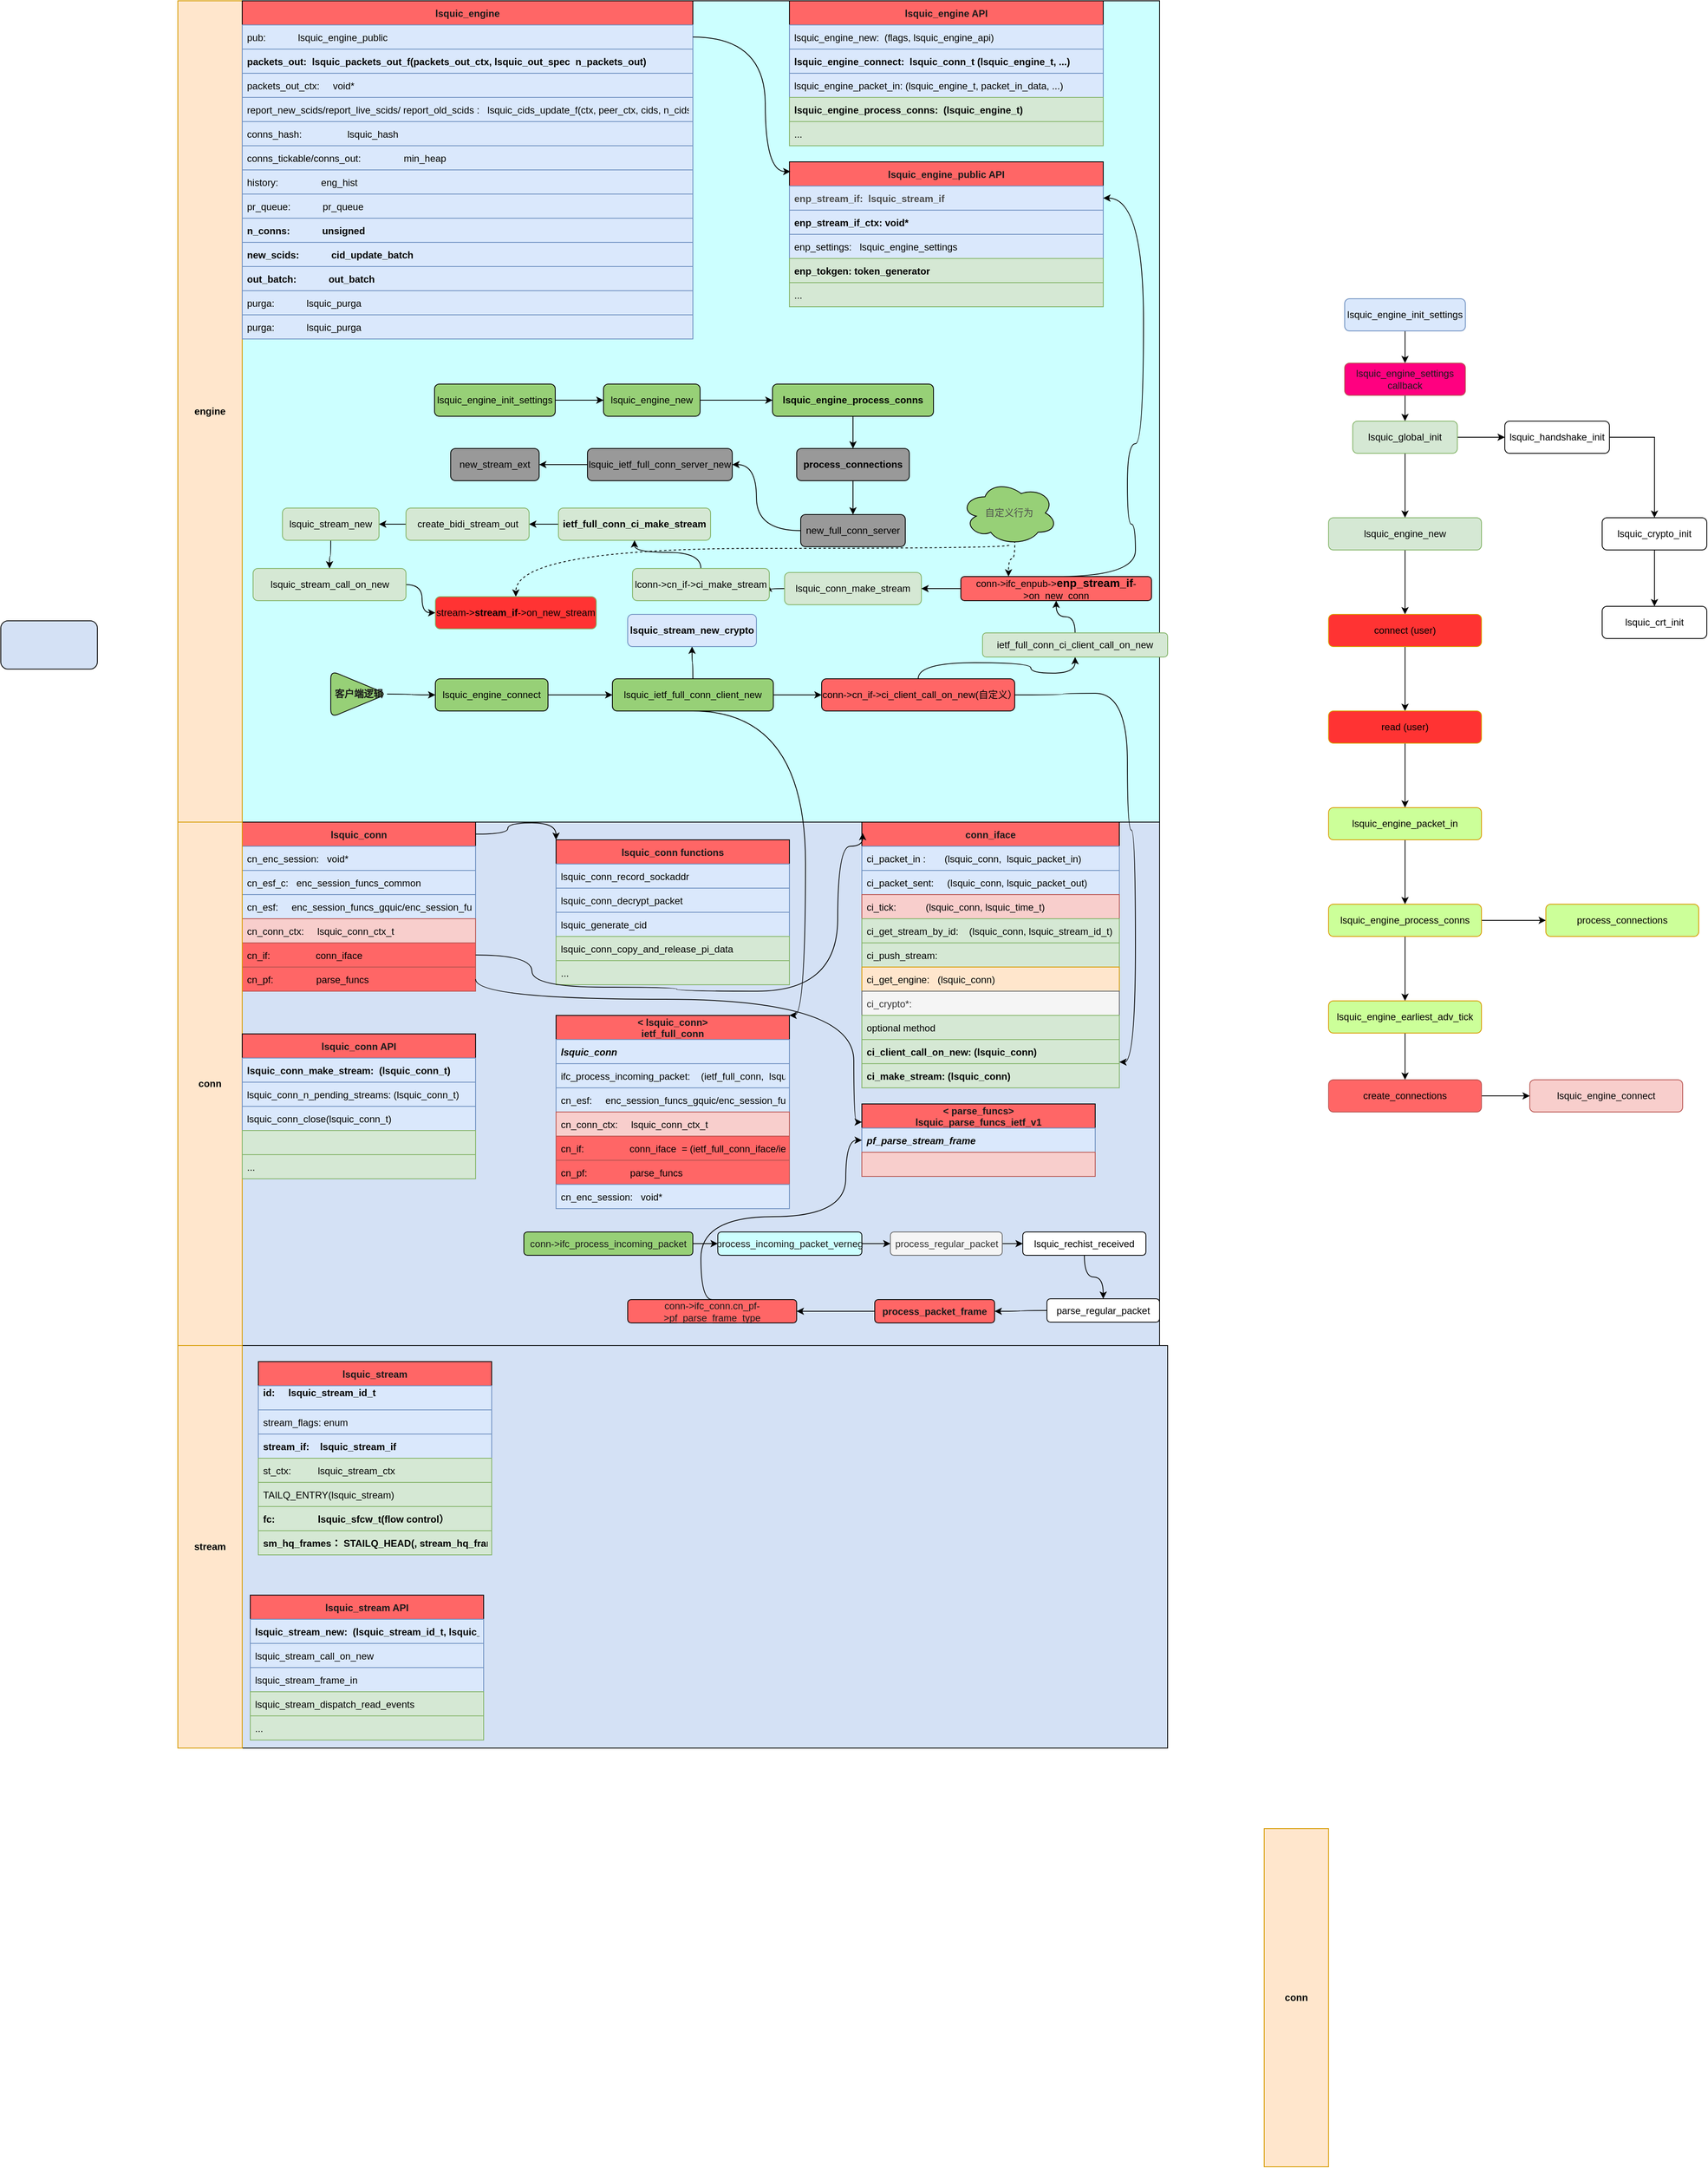 <mxfile version="16.4.6" type="github">
  <diagram id="C5RBs43oDa-KdzZeNtuy" name="Page-1">
    <mxGraphModel dx="2599" dy="1695" grid="1" gridSize="10" guides="1" tooltips="1" connect="1" arrows="1" fold="1" page="1" pageScale="1" pageWidth="827" pageHeight="1169" math="0" shadow="0">
      <root>
        <mxCell id="WIyWlLk6GJQsqaUBKTNV-0" />
        <mxCell id="WIyWlLk6GJQsqaUBKTNV-1" parent="WIyWlLk6GJQsqaUBKTNV-0" />
        <mxCell id="4xCX12L7EcoQOhcVFHO0-174" value="" style="rounded=0;whiteSpace=wrap;html=1;fontColor=#1A1A1A;fillColor=#D4E1F5;" vertex="1" parent="WIyWlLk6GJQsqaUBKTNV-1">
          <mxGeometry x="-1220" y="1310" width="1150" height="500" as="geometry" />
        </mxCell>
        <mxCell id="4xCX12L7EcoQOhcVFHO0-98" value="" style="rounded=0;whiteSpace=wrap;html=1;fontColor=#1A1A1A;fillColor=#CCFFFF;" vertex="1" parent="WIyWlLk6GJQsqaUBKTNV-1">
          <mxGeometry x="-1220" y="-360" width="1140" height="1020" as="geometry" />
        </mxCell>
        <mxCell id="4xCX12L7EcoQOhcVFHO0-67" value="" style="rounded=0;whiteSpace=wrap;html=1;fontColor=#1A1A1A;fillColor=#D4E1F5;" vertex="1" parent="WIyWlLk6GJQsqaUBKTNV-1">
          <mxGeometry x="-1220" y="660" width="1140" height="650" as="geometry" />
        </mxCell>
        <mxCell id="4xCX12L7EcoQOhcVFHO0-2" value="" style="edgeStyle=orthogonalEdgeStyle;rounded=0;orthogonalLoop=1;jettySize=auto;html=1;" edge="1" parent="WIyWlLk6GJQsqaUBKTNV-1" source="WIyWlLk6GJQsqaUBKTNV-3" target="WIyWlLk6GJQsqaUBKTNV-7">
          <mxGeometry relative="1" as="geometry" />
        </mxCell>
        <mxCell id="4xCX12L7EcoQOhcVFHO0-10" value="" style="edgeStyle=orthogonalEdgeStyle;rounded=0;orthogonalLoop=1;jettySize=auto;html=1;" edge="1" parent="WIyWlLk6GJQsqaUBKTNV-1" source="WIyWlLk6GJQsqaUBKTNV-3" target="4xCX12L7EcoQOhcVFHO0-9">
          <mxGeometry relative="1" as="geometry" />
        </mxCell>
        <mxCell id="WIyWlLk6GJQsqaUBKTNV-3" value="lsquic_global_init" style="rounded=1;whiteSpace=wrap;html=1;fontSize=12;glass=0;strokeWidth=1;shadow=0;fillColor=#d5e8d4;strokeColor=#82b366;" parent="WIyWlLk6GJQsqaUBKTNV-1" vertex="1">
          <mxGeometry x="160" y="162" width="130" height="40" as="geometry" />
        </mxCell>
        <mxCell id="4xCX12L7EcoQOhcVFHO0-6" value="" style="edgeStyle=orthogonalEdgeStyle;rounded=0;orthogonalLoop=1;jettySize=auto;html=1;" edge="1" parent="WIyWlLk6GJQsqaUBKTNV-1" source="WIyWlLk6GJQsqaUBKTNV-7" target="4xCX12L7EcoQOhcVFHO0-5">
          <mxGeometry relative="1" as="geometry">
            <Array as="points">
              <mxPoint x="535" y="182" />
            </Array>
          </mxGeometry>
        </mxCell>
        <mxCell id="WIyWlLk6GJQsqaUBKTNV-7" value="lsquic_handshake_init" style="rounded=1;whiteSpace=wrap;html=1;fontSize=12;glass=0;strokeWidth=1;shadow=0;" parent="WIyWlLk6GJQsqaUBKTNV-1" vertex="1">
          <mxGeometry x="349" y="162" width="130" height="40" as="geometry" />
        </mxCell>
        <mxCell id="4xCX12L7EcoQOhcVFHO0-8" value="" style="edgeStyle=orthogonalEdgeStyle;rounded=0;orthogonalLoop=1;jettySize=auto;html=1;" edge="1" parent="WIyWlLk6GJQsqaUBKTNV-1" source="4xCX12L7EcoQOhcVFHO0-5" target="4xCX12L7EcoQOhcVFHO0-7">
          <mxGeometry relative="1" as="geometry" />
        </mxCell>
        <mxCell id="4xCX12L7EcoQOhcVFHO0-5" value="lsquic_crypto_init" style="rounded=1;whiteSpace=wrap;html=1;fontSize=12;glass=0;strokeWidth=1;shadow=0;" vertex="1" parent="WIyWlLk6GJQsqaUBKTNV-1">
          <mxGeometry x="470" y="282" width="130" height="40" as="geometry" />
        </mxCell>
        <mxCell id="4xCX12L7EcoQOhcVFHO0-7" value="lsquic_crt_init" style="rounded=1;whiteSpace=wrap;html=1;fontSize=12;glass=0;strokeWidth=1;shadow=0;" vertex="1" parent="WIyWlLk6GJQsqaUBKTNV-1">
          <mxGeometry x="470" y="392" width="130" height="40" as="geometry" />
        </mxCell>
        <mxCell id="4xCX12L7EcoQOhcVFHO0-25" value="" style="edgeStyle=orthogonalEdgeStyle;rounded=0;orthogonalLoop=1;jettySize=auto;html=1;shadow=0;fontColor=#1A1A1A;" edge="1" parent="WIyWlLk6GJQsqaUBKTNV-1" source="4xCX12L7EcoQOhcVFHO0-9" target="4xCX12L7EcoQOhcVFHO0-24">
          <mxGeometry relative="1" as="geometry" />
        </mxCell>
        <mxCell id="4xCX12L7EcoQOhcVFHO0-9" value="lsquic_engine_new" style="rounded=1;whiteSpace=wrap;html=1;fontSize=12;glass=0;strokeWidth=1;shadow=0;fillColor=#d5e8d4;strokeColor=#82b366;" vertex="1" parent="WIyWlLk6GJQsqaUBKTNV-1">
          <mxGeometry x="130" y="282" width="190" height="40" as="geometry" />
        </mxCell>
        <mxCell id="4xCX12L7EcoQOhcVFHO0-22" value="" style="edgeStyle=orthogonalEdgeStyle;rounded=0;orthogonalLoop=1;jettySize=auto;html=1;shadow=0;" edge="1" parent="WIyWlLk6GJQsqaUBKTNV-1" source="4xCX12L7EcoQOhcVFHO0-15" target="4xCX12L7EcoQOhcVFHO0-21">
          <mxGeometry relative="1" as="geometry" />
        </mxCell>
        <mxCell id="4xCX12L7EcoQOhcVFHO0-15" value="lsquic_engine_init_settings" style="rounded=1;whiteSpace=wrap;html=1;fontSize=12;glass=0;strokeWidth=1;shadow=0;fillColor=#dae8fc;strokeColor=#6c8ebf;" vertex="1" parent="WIyWlLk6GJQsqaUBKTNV-1">
          <mxGeometry x="150" y="10" width="150" height="40" as="geometry" />
        </mxCell>
        <mxCell id="4xCX12L7EcoQOhcVFHO0-23" value="" style="edgeStyle=orthogonalEdgeStyle;rounded=0;orthogonalLoop=1;jettySize=auto;html=1;shadow=0;" edge="1" parent="WIyWlLk6GJQsqaUBKTNV-1" source="4xCX12L7EcoQOhcVFHO0-21" target="WIyWlLk6GJQsqaUBKTNV-3">
          <mxGeometry relative="1" as="geometry" />
        </mxCell>
        <mxCell id="4xCX12L7EcoQOhcVFHO0-21" value="&lt;font color=&quot;#1a1a1a&quot;&gt;lsquic_engine_settings callback&lt;/font&gt;" style="rounded=1;whiteSpace=wrap;html=1;fontSize=12;glass=0;strokeWidth=1;shadow=0;fillColor=#FF0080;strokeColor=#b85450;" vertex="1" parent="WIyWlLk6GJQsqaUBKTNV-1">
          <mxGeometry x="150" y="90" width="150" height="40" as="geometry" />
        </mxCell>
        <mxCell id="4xCX12L7EcoQOhcVFHO0-27" value="" style="edgeStyle=orthogonalEdgeStyle;rounded=0;orthogonalLoop=1;jettySize=auto;html=1;shadow=0;fontColor=#1A1A1A;" edge="1" parent="WIyWlLk6GJQsqaUBKTNV-1" source="4xCX12L7EcoQOhcVFHO0-24" target="4xCX12L7EcoQOhcVFHO0-26">
          <mxGeometry relative="1" as="geometry" />
        </mxCell>
        <mxCell id="4xCX12L7EcoQOhcVFHO0-24" value="connect (user)" style="rounded=1;whiteSpace=wrap;html=1;fontSize=12;glass=0;strokeWidth=1;shadow=0;fillColor=#FF3333;strokeColor=#d79b00;" vertex="1" parent="WIyWlLk6GJQsqaUBKTNV-1">
          <mxGeometry x="130" y="402" width="190" height="40" as="geometry" />
        </mxCell>
        <mxCell id="4xCX12L7EcoQOhcVFHO0-29" value="" style="edgeStyle=orthogonalEdgeStyle;rounded=0;orthogonalLoop=1;jettySize=auto;html=1;shadow=0;fontColor=#1A1A1A;" edge="1" parent="WIyWlLk6GJQsqaUBKTNV-1" source="4xCX12L7EcoQOhcVFHO0-26" target="4xCX12L7EcoQOhcVFHO0-28">
          <mxGeometry relative="1" as="geometry" />
        </mxCell>
        <mxCell id="4xCX12L7EcoQOhcVFHO0-26" value="read (user)" style="rounded=1;whiteSpace=wrap;html=1;fontSize=12;glass=0;strokeWidth=1;shadow=0;fillColor=#FF3333;strokeColor=#d79b00;" vertex="1" parent="WIyWlLk6GJQsqaUBKTNV-1">
          <mxGeometry x="130" y="522" width="190" height="40" as="geometry" />
        </mxCell>
        <mxCell id="4xCX12L7EcoQOhcVFHO0-31" value="" style="edgeStyle=orthogonalEdgeStyle;rounded=0;orthogonalLoop=1;jettySize=auto;html=1;shadow=0;fontColor=#1A1A1A;" edge="1" parent="WIyWlLk6GJQsqaUBKTNV-1" source="4xCX12L7EcoQOhcVFHO0-28" target="4xCX12L7EcoQOhcVFHO0-30">
          <mxGeometry relative="1" as="geometry" />
        </mxCell>
        <mxCell id="4xCX12L7EcoQOhcVFHO0-28" value="lsquic_engine_packet_in" style="rounded=1;whiteSpace=wrap;html=1;fontSize=12;glass=0;strokeWidth=1;shadow=0;fillColor=#CCFF99;strokeColor=#d79b00;" vertex="1" parent="WIyWlLk6GJQsqaUBKTNV-1">
          <mxGeometry x="130" y="642" width="190" height="40" as="geometry" />
        </mxCell>
        <mxCell id="4xCX12L7EcoQOhcVFHO0-33" value="" style="edgeStyle=orthogonalEdgeStyle;rounded=0;orthogonalLoop=1;jettySize=auto;html=1;shadow=0;fontColor=#1A1A1A;" edge="1" parent="WIyWlLk6GJQsqaUBKTNV-1" source="4xCX12L7EcoQOhcVFHO0-30" target="4xCX12L7EcoQOhcVFHO0-32">
          <mxGeometry relative="1" as="geometry" />
        </mxCell>
        <mxCell id="4xCX12L7EcoQOhcVFHO0-35" value="" style="edgeStyle=orthogonalEdgeStyle;rounded=0;orthogonalLoop=1;jettySize=auto;html=1;shadow=0;fontColor=#1A1A1A;" edge="1" parent="WIyWlLk6GJQsqaUBKTNV-1" source="4xCX12L7EcoQOhcVFHO0-30" target="4xCX12L7EcoQOhcVFHO0-34">
          <mxGeometry relative="1" as="geometry" />
        </mxCell>
        <mxCell id="4xCX12L7EcoQOhcVFHO0-30" value="lsquic_engine_process_conns" style="rounded=1;whiteSpace=wrap;html=1;fontSize=12;glass=0;strokeWidth=1;shadow=0;fillColor=#CCFF99;strokeColor=#d79b00;" vertex="1" parent="WIyWlLk6GJQsqaUBKTNV-1">
          <mxGeometry x="130" y="762" width="190" height="40" as="geometry" />
        </mxCell>
        <mxCell id="4xCX12L7EcoQOhcVFHO0-32" value="process_connections" style="rounded=1;whiteSpace=wrap;html=1;fontSize=12;glass=0;strokeWidth=1;shadow=0;fillColor=#CCFF99;strokeColor=#d79b00;" vertex="1" parent="WIyWlLk6GJQsqaUBKTNV-1">
          <mxGeometry x="400" y="762" width="190" height="40" as="geometry" />
        </mxCell>
        <mxCell id="4xCX12L7EcoQOhcVFHO0-40" value="" style="edgeStyle=orthogonalEdgeStyle;rounded=0;orthogonalLoop=1;jettySize=auto;html=1;shadow=0;fontColor=#1A1A1A;" edge="1" parent="WIyWlLk6GJQsqaUBKTNV-1" source="4xCX12L7EcoQOhcVFHO0-34" target="4xCX12L7EcoQOhcVFHO0-38">
          <mxGeometry relative="1" as="geometry" />
        </mxCell>
        <mxCell id="4xCX12L7EcoQOhcVFHO0-34" value="lsquic_engine_earliest_adv_tick" style="rounded=1;whiteSpace=wrap;html=1;fontSize=12;glass=0;strokeWidth=1;shadow=0;fillColor=#CCFF99;strokeColor=#d79b00;" vertex="1" parent="WIyWlLk6GJQsqaUBKTNV-1">
          <mxGeometry x="130" y="882" width="190" height="40" as="geometry" />
        </mxCell>
        <mxCell id="4xCX12L7EcoQOhcVFHO0-36" value="lsquic_engine_connect" style="rounded=1;whiteSpace=wrap;html=1;fontSize=12;glass=0;strokeWidth=1;shadow=0;fillColor=#f8cecc;strokeColor=#b85450;" vertex="1" parent="WIyWlLk6GJQsqaUBKTNV-1">
          <mxGeometry x="380" y="980" width="190" height="40" as="geometry" />
        </mxCell>
        <mxCell id="4xCX12L7EcoQOhcVFHO0-41" value="" style="edgeStyle=orthogonalEdgeStyle;rounded=0;orthogonalLoop=1;jettySize=auto;html=1;shadow=0;fontColor=#1A1A1A;" edge="1" parent="WIyWlLk6GJQsqaUBKTNV-1" source="4xCX12L7EcoQOhcVFHO0-38" target="4xCX12L7EcoQOhcVFHO0-36">
          <mxGeometry relative="1" as="geometry" />
        </mxCell>
        <mxCell id="4xCX12L7EcoQOhcVFHO0-38" value="create_connections" style="rounded=1;whiteSpace=wrap;html=1;fontSize=12;glass=0;strokeWidth=1;shadow=0;fillColor=#FF6666;strokeColor=#b85450;" vertex="1" parent="WIyWlLk6GJQsqaUBKTNV-1">
          <mxGeometry x="130" y="980" width="190" height="40" as="geometry" />
        </mxCell>
        <mxCell id="4xCX12L7EcoQOhcVFHO0-64" value="" style="edgeStyle=orthogonalEdgeStyle;rounded=0;orthogonalLoop=1;jettySize=auto;html=1;shadow=0;fontColor=#1A1A1A;exitX=1;exitY=0.071;exitDx=0;exitDy=0;exitPerimeter=0;entryX=0;entryY=0;entryDx=0;entryDy=0;curved=1;" edge="1" parent="WIyWlLk6GJQsqaUBKTNV-1" source="4xCX12L7EcoQOhcVFHO0-46" target="4xCX12L7EcoQOhcVFHO0-58">
          <mxGeometry relative="1" as="geometry">
            <Array as="points">
              <mxPoint x="-890" y="675" />
              <mxPoint x="-890" y="661" />
            </Array>
          </mxGeometry>
        </mxCell>
        <mxCell id="4xCX12L7EcoQOhcVFHO0-46" value="lsquic_conn" style="swimlane;fontStyle=1;childLayout=stackLayout;horizontal=1;startSize=30;horizontalStack=0;resizeParent=1;resizeParentMax=0;resizeLast=0;collapsible=1;marginBottom=0;fontColor=#1A1A1A;fillColor=#FF6666;" vertex="1" parent="WIyWlLk6GJQsqaUBKTNV-1">
          <mxGeometry x="-1220" y="660" width="290" height="210" as="geometry" />
        </mxCell>
        <mxCell id="4xCX12L7EcoQOhcVFHO0-47" value="cn_enc_session:   void*" style="text;strokeColor=#6c8ebf;fillColor=#dae8fc;align=left;verticalAlign=middle;spacingLeft=4;spacingRight=4;overflow=hidden;points=[[0,0.5],[1,0.5]];portConstraint=eastwest;rotatable=0;" vertex="1" parent="4xCX12L7EcoQOhcVFHO0-46">
          <mxGeometry y="30" width="290" height="30" as="geometry" />
        </mxCell>
        <mxCell id="4xCX12L7EcoQOhcVFHO0-48" value="cn_esf_c:   enc_session_funcs_common" style="text;strokeColor=#6c8ebf;fillColor=#dae8fc;align=left;verticalAlign=middle;spacingLeft=4;spacingRight=4;overflow=hidden;points=[[0,0.5],[1,0.5]];portConstraint=eastwest;rotatable=0;" vertex="1" parent="4xCX12L7EcoQOhcVFHO0-46">
          <mxGeometry y="60" width="290" height="30" as="geometry" />
        </mxCell>
        <mxCell id="4xCX12L7EcoQOhcVFHO0-49" value="cn_esf:     enc_session_funcs_gquic/enc_session_funcs_iquic" style="text;strokeColor=#6c8ebf;fillColor=#dae8fc;align=left;verticalAlign=middle;spacingLeft=4;spacingRight=4;overflow=hidden;points=[[0,0.5],[1,0.5]];portConstraint=eastwest;rotatable=0;" vertex="1" parent="4xCX12L7EcoQOhcVFHO0-46">
          <mxGeometry y="90" width="290" height="30" as="geometry" />
        </mxCell>
        <mxCell id="4xCX12L7EcoQOhcVFHO0-50" value="cn_conn_ctx:     lsquic_conn_ctx_t" style="text;strokeColor=#b85450;fillColor=#f8cecc;align=left;verticalAlign=middle;spacingLeft=4;spacingRight=4;overflow=hidden;points=[[0,0.5],[1,0.5]];portConstraint=eastwest;rotatable=0;" vertex="1" parent="4xCX12L7EcoQOhcVFHO0-46">
          <mxGeometry y="120" width="290" height="30" as="geometry" />
        </mxCell>
        <mxCell id="4xCX12L7EcoQOhcVFHO0-56" value="cn_if:                 conn_iface" style="text;strokeColor=#b85450;fillColor=#FF6666;align=left;verticalAlign=middle;spacingLeft=4;spacingRight=4;overflow=hidden;points=[[0,0.5],[1,0.5]];portConstraint=eastwest;rotatable=0;" vertex="1" parent="4xCX12L7EcoQOhcVFHO0-46">
          <mxGeometry y="150" width="290" height="30" as="geometry" />
        </mxCell>
        <mxCell id="4xCX12L7EcoQOhcVFHO0-65" value="cn_pf:                parse_funcs" style="text;strokeColor=#b85450;fillColor=#FF6666;align=left;verticalAlign=middle;spacingLeft=4;spacingRight=4;overflow=hidden;points=[[0,0.5],[1,0.5]];portConstraint=eastwest;rotatable=0;" vertex="1" parent="4xCX12L7EcoQOhcVFHO0-46">
          <mxGeometry y="180" width="290" height="30" as="geometry" />
        </mxCell>
        <mxCell id="4xCX12L7EcoQOhcVFHO0-58" value="lsquic_conn functions" style="swimlane;fontStyle=1;childLayout=stackLayout;horizontal=1;startSize=30;horizontalStack=0;resizeParent=1;resizeParentMax=0;resizeLast=0;collapsible=1;marginBottom=0;fontColor=#1A1A1A;fillColor=#FF6666;" vertex="1" parent="WIyWlLk6GJQsqaUBKTNV-1">
          <mxGeometry x="-830" y="682" width="290" height="180" as="geometry" />
        </mxCell>
        <mxCell id="4xCX12L7EcoQOhcVFHO0-59" value="lsquic_conn_record_sockaddr" style="text;strokeColor=#6c8ebf;fillColor=#dae8fc;align=left;verticalAlign=middle;spacingLeft=4;spacingRight=4;overflow=hidden;points=[[0,0.5],[1,0.5]];portConstraint=eastwest;rotatable=0;" vertex="1" parent="4xCX12L7EcoQOhcVFHO0-58">
          <mxGeometry y="30" width="290" height="30" as="geometry" />
        </mxCell>
        <mxCell id="4xCX12L7EcoQOhcVFHO0-60" value="lsquic_conn_decrypt_packet" style="text;strokeColor=#6c8ebf;fillColor=#dae8fc;align=left;verticalAlign=middle;spacingLeft=4;spacingRight=4;overflow=hidden;points=[[0,0.5],[1,0.5]];portConstraint=eastwest;rotatable=0;" vertex="1" parent="4xCX12L7EcoQOhcVFHO0-58">
          <mxGeometry y="60" width="290" height="30" as="geometry" />
        </mxCell>
        <mxCell id="4xCX12L7EcoQOhcVFHO0-61" value="lsquic_generate_cid" style="text;strokeColor=#6c8ebf;fillColor=#dae8fc;align=left;verticalAlign=middle;spacingLeft=4;spacingRight=4;overflow=hidden;points=[[0,0.5],[1,0.5]];portConstraint=eastwest;rotatable=0;" vertex="1" parent="4xCX12L7EcoQOhcVFHO0-58">
          <mxGeometry y="90" width="290" height="30" as="geometry" />
        </mxCell>
        <mxCell id="4xCX12L7EcoQOhcVFHO0-62" value="lsquic_conn_copy_and_release_pi_data" style="text;strokeColor=#82b366;fillColor=#d5e8d4;align=left;verticalAlign=middle;spacingLeft=4;spacingRight=4;overflow=hidden;points=[[0,0.5],[1,0.5]];portConstraint=eastwest;rotatable=0;" vertex="1" parent="4xCX12L7EcoQOhcVFHO0-58">
          <mxGeometry y="120" width="290" height="30" as="geometry" />
        </mxCell>
        <mxCell id="4xCX12L7EcoQOhcVFHO0-63" value="..." style="text;strokeColor=#82b366;fillColor=#d5e8d4;align=left;verticalAlign=middle;spacingLeft=4;spacingRight=4;overflow=hidden;points=[[0,0.5],[1,0.5]];portConstraint=eastwest;rotatable=0;" vertex="1" parent="4xCX12L7EcoQOhcVFHO0-58">
          <mxGeometry y="150" width="290" height="30" as="geometry" />
        </mxCell>
        <mxCell id="4xCX12L7EcoQOhcVFHO0-68" value="&lt;b&gt;conn&lt;/b&gt;" style="rounded=0;whiteSpace=wrap;html=1;fillColor=#ffe6cc;strokeColor=#d79b00;" vertex="1" parent="WIyWlLk6GJQsqaUBKTNV-1">
          <mxGeometry x="-1300" y="660" width="80" height="650" as="geometry" />
        </mxCell>
        <mxCell id="4xCX12L7EcoQOhcVFHO0-77" value="conn_iface" style="swimlane;fontStyle=1;childLayout=stackLayout;horizontal=1;startSize=30;horizontalStack=0;resizeParent=1;resizeParentMax=0;resizeLast=0;collapsible=1;marginBottom=0;fontColor=#1A1A1A;fillColor=#FF6666;" vertex="1" parent="WIyWlLk6GJQsqaUBKTNV-1">
          <mxGeometry x="-450" y="660" width="320" height="330" as="geometry" />
        </mxCell>
        <mxCell id="4xCX12L7EcoQOhcVFHO0-78" value="ci_packet_in :       (lsquic_conn,  lsquic_packet_in)" style="text;strokeColor=#6c8ebf;fillColor=#dae8fc;align=left;verticalAlign=middle;spacingLeft=4;spacingRight=4;overflow=hidden;points=[[0,0.5],[1,0.5]];portConstraint=eastwest;rotatable=0;" vertex="1" parent="4xCX12L7EcoQOhcVFHO0-77">
          <mxGeometry y="30" width="320" height="30" as="geometry" />
        </mxCell>
        <mxCell id="4xCX12L7EcoQOhcVFHO0-79" value="ci_packet_sent:     (lsquic_conn, lsquic_packet_out)" style="text;strokeColor=#6c8ebf;fillColor=#dae8fc;align=left;verticalAlign=middle;spacingLeft=4;spacingRight=4;overflow=hidden;points=[[0,0.5],[1,0.5]];portConstraint=eastwest;rotatable=0;" vertex="1" parent="4xCX12L7EcoQOhcVFHO0-77">
          <mxGeometry y="60" width="320" height="30" as="geometry" />
        </mxCell>
        <mxCell id="4xCX12L7EcoQOhcVFHO0-80" value="ci_tick:           (lsquic_conn, lsquic_time_t) " style="text;strokeColor=#b85450;fillColor=#f8cecc;align=left;verticalAlign=middle;spacingLeft=4;spacingRight=4;overflow=hidden;points=[[0,0.5],[1,0.5]];portConstraint=eastwest;rotatable=0;" vertex="1" parent="4xCX12L7EcoQOhcVFHO0-77">
          <mxGeometry y="90" width="320" height="30" as="geometry" />
        </mxCell>
        <mxCell id="4xCX12L7EcoQOhcVFHO0-81" value="ci_get_stream_by_id:    (lsquic_conn, lsquic_stream_id_t)" style="text;strokeColor=#82b366;fillColor=#d5e8d4;align=left;verticalAlign=middle;spacingLeft=4;spacingRight=4;overflow=hidden;points=[[0,0.5],[1,0.5]];portConstraint=eastwest;rotatable=0;" vertex="1" parent="4xCX12L7EcoQOhcVFHO0-77">
          <mxGeometry y="120" width="320" height="30" as="geometry" />
        </mxCell>
        <mxCell id="4xCX12L7EcoQOhcVFHO0-92" value="ci_push_stream: " style="text;strokeColor=#82b366;fillColor=#d5e8d4;align=left;verticalAlign=middle;spacingLeft=4;spacingRight=4;overflow=hidden;points=[[0,0.5],[1,0.5]];portConstraint=eastwest;rotatable=0;" vertex="1" parent="4xCX12L7EcoQOhcVFHO0-77">
          <mxGeometry y="150" width="320" height="30" as="geometry" />
        </mxCell>
        <mxCell id="4xCX12L7EcoQOhcVFHO0-82" value="ci_get_engine:   (lsquic_conn)" style="text;strokeColor=#d79b00;fillColor=#ffe6cc;align=left;verticalAlign=middle;spacingLeft=4;spacingRight=4;overflow=hidden;points=[[0,0.5],[1,0.5]];portConstraint=eastwest;rotatable=0;" vertex="1" parent="4xCX12L7EcoQOhcVFHO0-77">
          <mxGeometry y="180" width="320" height="30" as="geometry" />
        </mxCell>
        <mxCell id="4xCX12L7EcoQOhcVFHO0-91" value="ci_crypto*: " style="text;strokeColor=#666666;fillColor=#f5f5f5;align=left;verticalAlign=middle;spacingLeft=4;spacingRight=4;overflow=hidden;points=[[0,0.5],[1,0.5]];portConstraint=eastwest;rotatable=0;fontColor=#333333;" vertex="1" parent="4xCX12L7EcoQOhcVFHO0-77">
          <mxGeometry y="210" width="320" height="30" as="geometry" />
        </mxCell>
        <mxCell id="4xCX12L7EcoQOhcVFHO0-83" value="optional method" style="text;strokeColor=#82b366;fillColor=#d5e8d4;align=left;verticalAlign=middle;spacingLeft=4;spacingRight=4;overflow=hidden;points=[[0,0.5],[1,0.5]];portConstraint=eastwest;rotatable=0;" vertex="1" parent="4xCX12L7EcoQOhcVFHO0-77">
          <mxGeometry y="240" width="320" height="30" as="geometry" />
        </mxCell>
        <mxCell id="4xCX12L7EcoQOhcVFHO0-164" value="ci_client_call_on_new: (lsquic_conn)" style="text;strokeColor=#82b366;fillColor=#d5e8d4;align=left;verticalAlign=middle;spacingLeft=4;spacingRight=4;overflow=hidden;points=[[0,0.5],[1,0.5]];portConstraint=eastwest;rotatable=0;fontStyle=1" vertex="1" parent="4xCX12L7EcoQOhcVFHO0-77">
          <mxGeometry y="270" width="320" height="30" as="geometry" />
        </mxCell>
        <mxCell id="4xCX12L7EcoQOhcVFHO0-195" value="ci_make_stream: (lsquic_conn)" style="text;strokeColor=#82b366;fillColor=#d5e8d4;align=left;verticalAlign=middle;spacingLeft=4;spacingRight=4;overflow=hidden;points=[[0,0.5],[1,0.5]];portConstraint=eastwest;rotatable=0;fontStyle=1" vertex="1" parent="4xCX12L7EcoQOhcVFHO0-77">
          <mxGeometry y="300" width="320" height="30" as="geometry" />
        </mxCell>
        <mxCell id="4xCX12L7EcoQOhcVFHO0-93" value="" style="endArrow=classic;html=1;rounded=0;shadow=0;fontColor=#1A1A1A;curved=1;exitX=1;exitY=0.5;exitDx=0;exitDy=0;entryX=0.003;entryY=0.041;entryDx=0;entryDy=0;entryPerimeter=0;edgeStyle=orthogonalEdgeStyle;" edge="1" parent="WIyWlLk6GJQsqaUBKTNV-1" source="4xCX12L7EcoQOhcVFHO0-56" target="4xCX12L7EcoQOhcVFHO0-77">
          <mxGeometry width="50" height="50" relative="1" as="geometry">
            <mxPoint x="-820" y="990" as="sourcePoint" />
            <mxPoint x="-770" y="940" as="targetPoint" />
            <Array as="points">
              <mxPoint x="-860" y="825" />
              <mxPoint x="-860" y="865" />
              <mxPoint x="-680" y="865" />
              <mxPoint x="-680" y="870" />
              <mxPoint x="-480" y="870" />
              <mxPoint x="-480" y="690" />
              <mxPoint x="-449" y="690" />
            </Array>
          </mxGeometry>
        </mxCell>
        <mxCell id="4xCX12L7EcoQOhcVFHO0-96" value="&lt;b&gt;conn&lt;/b&gt;" style="rounded=0;whiteSpace=wrap;html=1;fillColor=#ffe6cc;strokeColor=#d79b00;" vertex="1" parent="WIyWlLk6GJQsqaUBKTNV-1">
          <mxGeometry x="50" y="1910" width="80" height="420" as="geometry" />
        </mxCell>
        <mxCell id="4xCX12L7EcoQOhcVFHO0-97" value="&lt;b&gt;engine&lt;/b&gt;" style="rounded=0;whiteSpace=wrap;html=1;fillColor=#ffe6cc;strokeColor=#d79b00;" vertex="1" parent="WIyWlLk6GJQsqaUBKTNV-1">
          <mxGeometry x="-1300" y="-360" width="80" height="1020" as="geometry" />
        </mxCell>
        <mxCell id="4xCX12L7EcoQOhcVFHO0-99" value="lsquic_engine" style="swimlane;fontStyle=1;childLayout=stackLayout;horizontal=1;startSize=30;horizontalStack=0;resizeParent=1;resizeParentMax=0;resizeLast=0;collapsible=1;marginBottom=0;fontColor=#1A1A1A;fillColor=#FF6666;" vertex="1" parent="WIyWlLk6GJQsqaUBKTNV-1">
          <mxGeometry x="-1220" y="-360" width="560" height="420" as="geometry" />
        </mxCell>
        <mxCell id="4xCX12L7EcoQOhcVFHO0-100" value="pub:            lsquic_engine_public" style="text;strokeColor=#6c8ebf;fillColor=#dae8fc;align=left;verticalAlign=middle;spacingLeft=4;spacingRight=4;overflow=hidden;points=[[0,0.5],[1,0.5]];portConstraint=eastwest;rotatable=0;" vertex="1" parent="4xCX12L7EcoQOhcVFHO0-99">
          <mxGeometry y="30" width="560" height="30" as="geometry" />
        </mxCell>
        <mxCell id="4xCX12L7EcoQOhcVFHO0-101" value="packets_out:  lsquic_packets_out_f(packets_out_ctx, lsquic_out_spec  n_packets_out)" style="text;strokeColor=#6c8ebf;fillColor=#dae8fc;align=left;verticalAlign=middle;spacingLeft=4;spacingRight=4;overflow=hidden;points=[[0,0.5],[1,0.5]];portConstraint=eastwest;rotatable=0;fontStyle=1" vertex="1" parent="4xCX12L7EcoQOhcVFHO0-99">
          <mxGeometry y="60" width="560" height="30" as="geometry" />
        </mxCell>
        <mxCell id="4xCX12L7EcoQOhcVFHO0-102" value="packets_out_ctx:     void*" style="text;strokeColor=#6c8ebf;fillColor=#dae8fc;align=left;verticalAlign=middle;spacingLeft=4;spacingRight=4;overflow=hidden;points=[[0,0.5],[1,0.5]];portConstraint=eastwest;rotatable=0;" vertex="1" parent="4xCX12L7EcoQOhcVFHO0-99">
          <mxGeometry y="90" width="560" height="30" as="geometry" />
        </mxCell>
        <mxCell id="4xCX12L7EcoQOhcVFHO0-103" value="report_new_scids/report_live_scids/ report_old_scids :   lsquic_cids_update_f(ctx, peer_ctx, cids, n_cids)" style="text;strokeColor=#6c8ebf;fillColor=#dae8fc;align=left;verticalAlign=middle;spacingLeft=4;spacingRight=4;overflow=hidden;points=[[0,0.5],[1,0.5]];portConstraint=eastwest;rotatable=0;" vertex="1" parent="4xCX12L7EcoQOhcVFHO0-99">
          <mxGeometry y="120" width="560" height="30" as="geometry" />
        </mxCell>
        <mxCell id="4xCX12L7EcoQOhcVFHO0-104" value="conns_hash:                 lsquic_hash" style="text;strokeColor=#6c8ebf;fillColor=#dae8fc;align=left;verticalAlign=middle;spacingLeft=4;spacingRight=4;overflow=hidden;points=[[0,0.5],[1,0.5]];portConstraint=eastwest;rotatable=0;" vertex="1" parent="4xCX12L7EcoQOhcVFHO0-99">
          <mxGeometry y="150" width="560" height="30" as="geometry" />
        </mxCell>
        <mxCell id="4xCX12L7EcoQOhcVFHO0-105" value="conns_tickable/conns_out:                min_heap" style="text;strokeColor=#6c8ebf;fillColor=#dae8fc;align=left;verticalAlign=middle;spacingLeft=4;spacingRight=4;overflow=hidden;points=[[0,0.5],[1,0.5]];portConstraint=eastwest;rotatable=0;" vertex="1" parent="4xCX12L7EcoQOhcVFHO0-99">
          <mxGeometry y="180" width="560" height="30" as="geometry" />
        </mxCell>
        <mxCell id="4xCX12L7EcoQOhcVFHO0-106" value="history:                eng_hist" style="text;strokeColor=#6c8ebf;fillColor=#dae8fc;align=left;verticalAlign=middle;spacingLeft=4;spacingRight=4;overflow=hidden;points=[[0,0.5],[1,0.5]];portConstraint=eastwest;rotatable=0;" vertex="1" parent="4xCX12L7EcoQOhcVFHO0-99">
          <mxGeometry y="210" width="560" height="30" as="geometry" />
        </mxCell>
        <mxCell id="4xCX12L7EcoQOhcVFHO0-107" value="pr_queue:            pr_queue" style="text;strokeColor=#6c8ebf;fillColor=#dae8fc;align=left;verticalAlign=middle;spacingLeft=4;spacingRight=4;overflow=hidden;points=[[0,0.5],[1,0.5]];portConstraint=eastwest;rotatable=0;" vertex="1" parent="4xCX12L7EcoQOhcVFHO0-99">
          <mxGeometry y="240" width="560" height="30" as="geometry" />
        </mxCell>
        <mxCell id="4xCX12L7EcoQOhcVFHO0-109" value="n_conns:            unsigned" style="text;strokeColor=#6c8ebf;fillColor=#dae8fc;align=left;verticalAlign=middle;spacingLeft=4;spacingRight=4;overflow=hidden;points=[[0,0.5],[1,0.5]];portConstraint=eastwest;rotatable=0;fontStyle=1" vertex="1" parent="4xCX12L7EcoQOhcVFHO0-99">
          <mxGeometry y="270" width="560" height="30" as="geometry" />
        </mxCell>
        <mxCell id="4xCX12L7EcoQOhcVFHO0-110" value="new_scids:            cid_update_batch" style="text;strokeColor=#6c8ebf;fillColor=#dae8fc;align=left;verticalAlign=middle;spacingLeft=4;spacingRight=4;overflow=hidden;points=[[0,0.5],[1,0.5]];portConstraint=eastwest;rotatable=0;fontStyle=1" vertex="1" parent="4xCX12L7EcoQOhcVFHO0-99">
          <mxGeometry y="300" width="560" height="30" as="geometry" />
        </mxCell>
        <mxCell id="4xCX12L7EcoQOhcVFHO0-111" value="out_batch:            out_batch" style="text;strokeColor=#6c8ebf;fillColor=#dae8fc;align=left;verticalAlign=middle;spacingLeft=4;spacingRight=4;overflow=hidden;points=[[0,0.5],[1,0.5]];portConstraint=eastwest;rotatable=0;fontStyle=1" vertex="1" parent="4xCX12L7EcoQOhcVFHO0-99">
          <mxGeometry y="330" width="560" height="30" as="geometry" />
        </mxCell>
        <mxCell id="4xCX12L7EcoQOhcVFHO0-112" value="purga:            lsquic_purga" style="text;strokeColor=#6c8ebf;fillColor=#dae8fc;align=left;verticalAlign=middle;spacingLeft=4;spacingRight=4;overflow=hidden;points=[[0,0.5],[1,0.5]];portConstraint=eastwest;rotatable=0;" vertex="1" parent="4xCX12L7EcoQOhcVFHO0-99">
          <mxGeometry y="360" width="560" height="30" as="geometry" />
        </mxCell>
        <mxCell id="4xCX12L7EcoQOhcVFHO0-113" value="purga:            lsquic_purga" style="text;strokeColor=#6c8ebf;fillColor=#dae8fc;align=left;verticalAlign=middle;spacingLeft=4;spacingRight=4;overflow=hidden;points=[[0,0.5],[1,0.5]];portConstraint=eastwest;rotatable=0;" vertex="1" parent="4xCX12L7EcoQOhcVFHO0-99">
          <mxGeometry y="390" width="560" height="30" as="geometry" />
        </mxCell>
        <mxCell id="4xCX12L7EcoQOhcVFHO0-114" value="lsquic_engine API" style="swimlane;fontStyle=1;childLayout=stackLayout;horizontal=1;startSize=30;horizontalStack=0;resizeParent=1;resizeParentMax=0;resizeLast=0;collapsible=1;marginBottom=0;fontColor=#1A1A1A;fillColor=#FF6666;" vertex="1" parent="WIyWlLk6GJQsqaUBKTNV-1">
          <mxGeometry x="-540" y="-360" width="390" height="180" as="geometry" />
        </mxCell>
        <mxCell id="4xCX12L7EcoQOhcVFHO0-115" value="lsquic_engine_new:  (flags, lsquic_engine_api)" style="text;strokeColor=#6c8ebf;fillColor=#dae8fc;align=left;verticalAlign=middle;spacingLeft=4;spacingRight=4;overflow=hidden;points=[[0,0.5],[1,0.5]];portConstraint=eastwest;rotatable=0;" vertex="1" parent="4xCX12L7EcoQOhcVFHO0-114">
          <mxGeometry y="30" width="390" height="30" as="geometry" />
        </mxCell>
        <mxCell id="4xCX12L7EcoQOhcVFHO0-116" value="lsquic_engine_connect:  lsquic_conn_t (lsquic_engine_t, ...)" style="text;strokeColor=#6c8ebf;fillColor=#dae8fc;align=left;verticalAlign=middle;spacingLeft=4;spacingRight=4;overflow=hidden;points=[[0,0.5],[1,0.5]];portConstraint=eastwest;rotatable=0;fontStyle=1" vertex="1" parent="4xCX12L7EcoQOhcVFHO0-114">
          <mxGeometry y="60" width="390" height="30" as="geometry" />
        </mxCell>
        <mxCell id="4xCX12L7EcoQOhcVFHO0-117" value="lsquic_engine_packet_in: (lsquic_engine_t, packet_in_data, ...)" style="text;strokeColor=#6c8ebf;fillColor=#dae8fc;align=left;verticalAlign=middle;spacingLeft=4;spacingRight=4;overflow=hidden;points=[[0,0.5],[1,0.5]];portConstraint=eastwest;rotatable=0;" vertex="1" parent="4xCX12L7EcoQOhcVFHO0-114">
          <mxGeometry y="90" width="390" height="30" as="geometry" />
        </mxCell>
        <mxCell id="4xCX12L7EcoQOhcVFHO0-118" value="lsquic_engine_process_conns:  (lsquic_engine_t)" style="text;strokeColor=#82b366;fillColor=#d5e8d4;align=left;verticalAlign=middle;spacingLeft=4;spacingRight=4;overflow=hidden;points=[[0,0.5],[1,0.5]];portConstraint=eastwest;rotatable=0;fontStyle=1" vertex="1" parent="4xCX12L7EcoQOhcVFHO0-114">
          <mxGeometry y="120" width="390" height="30" as="geometry" />
        </mxCell>
        <mxCell id="4xCX12L7EcoQOhcVFHO0-119" value="..." style="text;strokeColor=#82b366;fillColor=#d5e8d4;align=left;verticalAlign=middle;spacingLeft=4;spacingRight=4;overflow=hidden;points=[[0,0.5],[1,0.5]];portConstraint=eastwest;rotatable=0;" vertex="1" parent="4xCX12L7EcoQOhcVFHO0-114">
          <mxGeometry y="150" width="390" height="30" as="geometry" />
        </mxCell>
        <mxCell id="4xCX12L7EcoQOhcVFHO0-120" value="lsquic_conn API" style="swimlane;fontStyle=1;childLayout=stackLayout;horizontal=1;startSize=30;horizontalStack=0;resizeParent=1;resizeParentMax=0;resizeLast=0;collapsible=1;marginBottom=0;fontColor=#1A1A1A;fillColor=#FF6666;" vertex="1" parent="WIyWlLk6GJQsqaUBKTNV-1">
          <mxGeometry x="-1220" y="923" width="290" height="180" as="geometry" />
        </mxCell>
        <mxCell id="4xCX12L7EcoQOhcVFHO0-121" value="lsquic_conn_make_stream:  (lsquic_conn_t)" style="text;strokeColor=#6c8ebf;fillColor=#dae8fc;align=left;verticalAlign=middle;spacingLeft=4;spacingRight=4;overflow=hidden;points=[[0,0.5],[1,0.5]];portConstraint=eastwest;rotatable=0;fontStyle=1" vertex="1" parent="4xCX12L7EcoQOhcVFHO0-120">
          <mxGeometry y="30" width="290" height="30" as="geometry" />
        </mxCell>
        <mxCell id="4xCX12L7EcoQOhcVFHO0-122" value="lsquic_conn_n_pending_streams: (lsquic_conn_t)" style="text;strokeColor=#6c8ebf;fillColor=#dae8fc;align=left;verticalAlign=middle;spacingLeft=4;spacingRight=4;overflow=hidden;points=[[0,0.5],[1,0.5]];portConstraint=eastwest;rotatable=0;fontStyle=0" vertex="1" parent="4xCX12L7EcoQOhcVFHO0-120">
          <mxGeometry y="60" width="290" height="30" as="geometry" />
        </mxCell>
        <mxCell id="4xCX12L7EcoQOhcVFHO0-123" value="lsquic_conn_close(lsquic_conn_t)" style="text;strokeColor=#6c8ebf;fillColor=#dae8fc;align=left;verticalAlign=middle;spacingLeft=4;spacingRight=4;overflow=hidden;points=[[0,0.5],[1,0.5]];portConstraint=eastwest;rotatable=0;" vertex="1" parent="4xCX12L7EcoQOhcVFHO0-120">
          <mxGeometry y="90" width="290" height="30" as="geometry" />
        </mxCell>
        <mxCell id="4xCX12L7EcoQOhcVFHO0-124" value="" style="text;strokeColor=#82b366;fillColor=#d5e8d4;align=left;verticalAlign=middle;spacingLeft=4;spacingRight=4;overflow=hidden;points=[[0,0.5],[1,0.5]];portConstraint=eastwest;rotatable=0;" vertex="1" parent="4xCX12L7EcoQOhcVFHO0-120">
          <mxGeometry y="120" width="290" height="30" as="geometry" />
        </mxCell>
        <mxCell id="4xCX12L7EcoQOhcVFHO0-125" value="..." style="text;strokeColor=#82b366;fillColor=#d5e8d4;align=left;verticalAlign=middle;spacingLeft=4;spacingRight=4;overflow=hidden;points=[[0,0.5],[1,0.5]];portConstraint=eastwest;rotatable=0;" vertex="1" parent="4xCX12L7EcoQOhcVFHO0-120">
          <mxGeometry y="150" width="290" height="30" as="geometry" />
        </mxCell>
        <mxCell id="4xCX12L7EcoQOhcVFHO0-126" value="" style="rounded=1;whiteSpace=wrap;html=1;fontColor=#1A1A1A;fillColor=#D4E1F5;" vertex="1" parent="WIyWlLk6GJQsqaUBKTNV-1">
          <mxGeometry x="-1520" y="410" width="120" height="60" as="geometry" />
        </mxCell>
        <mxCell id="4xCX12L7EcoQOhcVFHO0-129" value="" style="edgeStyle=orthogonalEdgeStyle;rounded=0;orthogonalLoop=1;jettySize=auto;html=1;shadow=0;fontColor=#1A1A1A;" edge="1" parent="WIyWlLk6GJQsqaUBKTNV-1" source="4xCX12L7EcoQOhcVFHO0-127" target="4xCX12L7EcoQOhcVFHO0-128">
          <mxGeometry relative="1" as="geometry" />
        </mxCell>
        <mxCell id="4xCX12L7EcoQOhcVFHO0-127" value="&lt;span style=&quot;color: rgb(0 , 0 , 0)&quot;&gt;lsquic_engine_init_settings&lt;/span&gt;" style="rounded=1;whiteSpace=wrap;html=1;fontColor=#1A1A1A;fillColor=#97D077;" vertex="1" parent="WIyWlLk6GJQsqaUBKTNV-1">
          <mxGeometry x="-981" y="116" width="150" height="40" as="geometry" />
        </mxCell>
        <mxCell id="4xCX12L7EcoQOhcVFHO0-131" value="" style="edgeStyle=orthogonalEdgeStyle;rounded=0;orthogonalLoop=1;jettySize=auto;html=1;shadow=0;fontColor=#1A1A1A;" edge="1" parent="WIyWlLk6GJQsqaUBKTNV-1" source="4xCX12L7EcoQOhcVFHO0-128" target="4xCX12L7EcoQOhcVFHO0-130">
          <mxGeometry relative="1" as="geometry" />
        </mxCell>
        <mxCell id="4xCX12L7EcoQOhcVFHO0-128" value="&lt;span style=&quot;color: rgb(0 , 0 , 0) ; text-align: left&quot;&gt;lsquic_engine_new&lt;/span&gt;" style="rounded=1;whiteSpace=wrap;html=1;fontColor=#1A1A1A;fillColor=#97D077;" vertex="1" parent="WIyWlLk6GJQsqaUBKTNV-1">
          <mxGeometry x="-771" y="116" width="120" height="40" as="geometry" />
        </mxCell>
        <mxCell id="4xCX12L7EcoQOhcVFHO0-133" value="" style="edgeStyle=orthogonalEdgeStyle;rounded=0;orthogonalLoop=1;jettySize=auto;html=1;shadow=0;fontColor=#1A1A1A;" edge="1" parent="WIyWlLk6GJQsqaUBKTNV-1" source="4xCX12L7EcoQOhcVFHO0-130" target="4xCX12L7EcoQOhcVFHO0-132">
          <mxGeometry relative="1" as="geometry" />
        </mxCell>
        <mxCell id="4xCX12L7EcoQOhcVFHO0-130" value="&lt;span style=&quot;color: rgb(0 , 0 , 0) ; font-weight: 700 ; text-align: left&quot;&gt;lsquic_engine_process_conns&lt;/span&gt;" style="rounded=1;whiteSpace=wrap;html=1;fontColor=#1A1A1A;fillColor=#97D077;" vertex="1" parent="WIyWlLk6GJQsqaUBKTNV-1">
          <mxGeometry x="-561" y="116" width="200" height="40" as="geometry" />
        </mxCell>
        <mxCell id="4xCX12L7EcoQOhcVFHO0-135" value="" style="edgeStyle=orthogonalEdgeStyle;rounded=0;orthogonalLoop=1;jettySize=auto;html=1;shadow=0;fontColor=#1A1A1A;" edge="1" parent="WIyWlLk6GJQsqaUBKTNV-1" source="4xCX12L7EcoQOhcVFHO0-132" target="4xCX12L7EcoQOhcVFHO0-134">
          <mxGeometry relative="1" as="geometry" />
        </mxCell>
        <mxCell id="4xCX12L7EcoQOhcVFHO0-132" value="&lt;div style=&quot;text-align: left&quot;&gt;&lt;span&gt;&lt;font color=&quot;#000000&quot;&gt;&lt;b&gt;process_connections&lt;/b&gt;&lt;/font&gt;&lt;/span&gt;&lt;/div&gt;" style="rounded=1;whiteSpace=wrap;html=1;fontColor=#1A1A1A;fillColor=#999999;" vertex="1" parent="WIyWlLk6GJQsqaUBKTNV-1">
          <mxGeometry x="-531" y="196" width="140" height="40" as="geometry" />
        </mxCell>
        <mxCell id="4xCX12L7EcoQOhcVFHO0-137" value="" style="edgeStyle=orthogonalEdgeStyle;rounded=0;orthogonalLoop=1;jettySize=auto;html=1;shadow=0;fontColor=#1A1A1A;curved=1;entryX=1;entryY=0.5;entryDx=0;entryDy=0;exitX=0;exitY=0.5;exitDx=0;exitDy=0;" edge="1" parent="WIyWlLk6GJQsqaUBKTNV-1" source="4xCX12L7EcoQOhcVFHO0-134" target="4xCX12L7EcoQOhcVFHO0-136">
          <mxGeometry relative="1" as="geometry">
            <Array as="points">
              <mxPoint x="-581" y="298" />
              <mxPoint x="-581" y="216" />
            </Array>
          </mxGeometry>
        </mxCell>
        <mxCell id="4xCX12L7EcoQOhcVFHO0-134" value="&lt;div style=&quot;text-align: left&quot;&gt;&lt;font color=&quot;#000000&quot;&gt;new_full_conn_server&lt;/font&gt;&lt;br&gt;&lt;/div&gt;" style="rounded=1;whiteSpace=wrap;html=1;fontColor=#1A1A1A;fillColor=#999999;" vertex="1" parent="WIyWlLk6GJQsqaUBKTNV-1">
          <mxGeometry x="-526" y="278" width="130" height="40" as="geometry" />
        </mxCell>
        <mxCell id="4xCX12L7EcoQOhcVFHO0-139" value="" style="edgeStyle=orthogonalEdgeStyle;rounded=0;orthogonalLoop=1;jettySize=auto;html=1;shadow=0;fontColor=#1A1A1A;" edge="1" parent="WIyWlLk6GJQsqaUBKTNV-1" source="4xCX12L7EcoQOhcVFHO0-136" target="4xCX12L7EcoQOhcVFHO0-138">
          <mxGeometry relative="1" as="geometry" />
        </mxCell>
        <mxCell id="4xCX12L7EcoQOhcVFHO0-136" value="&lt;div style=&quot;text-align: left&quot;&gt;&lt;font color=&quot;#000000&quot;&gt;lsquic_ietf_full_conn_server_new&lt;/font&gt;&lt;br&gt;&lt;/div&gt;" style="rounded=1;whiteSpace=wrap;html=1;fontColor=#1A1A1A;fillColor=#999999;" vertex="1" parent="WIyWlLk6GJQsqaUBKTNV-1">
          <mxGeometry x="-791" y="196" width="180" height="40" as="geometry" />
        </mxCell>
        <mxCell id="4xCX12L7EcoQOhcVFHO0-138" value="&lt;div style=&quot;text-align: left&quot;&gt;&lt;font color=&quot;#000000&quot;&gt;new_stream_ext&lt;/font&gt;&lt;br&gt;&lt;/div&gt;" style="rounded=1;whiteSpace=wrap;html=1;fontColor=#1A1A1A;fillColor=#999999;" vertex="1" parent="WIyWlLk6GJQsqaUBKTNV-1">
          <mxGeometry x="-961" y="196" width="110" height="40" as="geometry" />
        </mxCell>
        <mxCell id="4xCX12L7EcoQOhcVFHO0-142" value="" style="edgeStyle=orthogonalEdgeStyle;rounded=0;orthogonalLoop=1;jettySize=auto;html=1;shadow=0;fontColor=#1A1A1A;" edge="1" parent="WIyWlLk6GJQsqaUBKTNV-1" source="4xCX12L7EcoQOhcVFHO0-140" target="4xCX12L7EcoQOhcVFHO0-141">
          <mxGeometry relative="1" as="geometry" />
        </mxCell>
        <mxCell id="4xCX12L7EcoQOhcVFHO0-140" value="&lt;font color=&quot;#000000&quot;&gt;lsquic_engine_connect&lt;/font&gt;" style="rounded=1;whiteSpace=wrap;html=1;fontColor=#1A1A1A;fillColor=#97D077;" vertex="1" parent="WIyWlLk6GJQsqaUBKTNV-1">
          <mxGeometry x="-980" y="482" width="140" height="40" as="geometry" />
        </mxCell>
        <mxCell id="4xCX12L7EcoQOhcVFHO0-144" value="" style="edgeStyle=orthogonalEdgeStyle;rounded=0;orthogonalLoop=1;jettySize=auto;html=1;shadow=0;fontColor=#1A1A1A;" edge="1" parent="WIyWlLk6GJQsqaUBKTNV-1" source="4xCX12L7EcoQOhcVFHO0-141" target="4xCX12L7EcoQOhcVFHO0-143">
          <mxGeometry relative="1" as="geometry" />
        </mxCell>
        <mxCell id="4xCX12L7EcoQOhcVFHO0-167" value="" style="edgeStyle=orthogonalEdgeStyle;curved=1;rounded=0;orthogonalLoop=1;jettySize=auto;html=1;shadow=0;fontColor=#1A1A1A;" edge="1" parent="WIyWlLk6GJQsqaUBKTNV-1" source="4xCX12L7EcoQOhcVFHO0-141" target="4xCX12L7EcoQOhcVFHO0-166">
          <mxGeometry relative="1" as="geometry" />
        </mxCell>
        <mxCell id="4xCX12L7EcoQOhcVFHO0-141" value="&lt;font color=&quot;#000000&quot;&gt;lsquic_ietf_full_conn_client_new&lt;/font&gt;" style="rounded=1;whiteSpace=wrap;html=1;fontColor=#1A1A1A;fillColor=#97D077;" vertex="1" parent="WIyWlLk6GJQsqaUBKTNV-1">
          <mxGeometry x="-760" y="482" width="200" height="40" as="geometry" />
        </mxCell>
        <mxCell id="4xCX12L7EcoQOhcVFHO0-169" value="" style="edgeStyle=orthogonalEdgeStyle;curved=1;rounded=0;orthogonalLoop=1;jettySize=auto;html=1;shadow=0;fontColor=#1A1A1A;" edge="1" parent="WIyWlLk6GJQsqaUBKTNV-1" source="4xCX12L7EcoQOhcVFHO0-143" target="4xCX12L7EcoQOhcVFHO0-168">
          <mxGeometry relative="1" as="geometry" />
        </mxCell>
        <mxCell id="4xCX12L7EcoQOhcVFHO0-143" value="&lt;font color=&quot;#000000&quot;&gt;conn-&amp;gt;cn_if-&amp;gt;ci_client_call_on_new(自定义）&lt;/font&gt;" style="rounded=1;whiteSpace=wrap;html=1;fontColor=#1A1A1A;fillColor=#FF6666;" vertex="1" parent="WIyWlLk6GJQsqaUBKTNV-1">
          <mxGeometry x="-500" y="482" width="240" height="40" as="geometry" />
        </mxCell>
        <mxCell id="4xCX12L7EcoQOhcVFHO0-263" value="" style="edgeStyle=orthogonalEdgeStyle;curved=1;rounded=0;orthogonalLoop=1;jettySize=auto;html=1;shadow=0;fontSize=14;fontColor=#4D4D4D;" edge="1" parent="WIyWlLk6GJQsqaUBKTNV-1" source="4xCX12L7EcoQOhcVFHO0-145" target="4xCX12L7EcoQOhcVFHO0-262">
          <mxGeometry relative="1" as="geometry" />
        </mxCell>
        <mxCell id="4xCX12L7EcoQOhcVFHO0-145" value="&lt;font color=&quot;#000000&quot;&gt;lsquic_conn_make_stream&lt;/font&gt;" style="rounded=1;whiteSpace=wrap;html=1;fillColor=#d5e8d4;strokeColor=#82b366;" vertex="1" parent="WIyWlLk6GJQsqaUBKTNV-1">
          <mxGeometry x="-546" y="350" width="170" height="40" as="geometry" />
        </mxCell>
        <mxCell id="4xCX12L7EcoQOhcVFHO0-266" value="" style="edgeStyle=orthogonalEdgeStyle;curved=1;rounded=0;orthogonalLoop=1;jettySize=auto;html=1;shadow=0;fontSize=14;fontColor=#4D4D4D;" edge="1" parent="WIyWlLk6GJQsqaUBKTNV-1" source="4xCX12L7EcoQOhcVFHO0-148" target="4xCX12L7EcoQOhcVFHO0-265">
          <mxGeometry relative="1" as="geometry" />
        </mxCell>
        <mxCell id="4xCX12L7EcoQOhcVFHO0-148" value="&lt;b&gt;ietf_full_conn_ci_make_stream&lt;/b&gt;" style="rounded=1;whiteSpace=wrap;html=1;fillColor=#d5e8d4;strokeColor=#82b366;" vertex="1" parent="WIyWlLk6GJQsqaUBKTNV-1">
          <mxGeometry x="-827" y="270" width="189" height="40" as="geometry" />
        </mxCell>
        <mxCell id="4xCX12L7EcoQOhcVFHO0-270" value="" style="edgeStyle=orthogonalEdgeStyle;curved=1;rounded=0;orthogonalLoop=1;jettySize=auto;html=1;shadow=0;fontSize=14;fontColor=#4D4D4D;" edge="1" parent="WIyWlLk6GJQsqaUBKTNV-1" source="4xCX12L7EcoQOhcVFHO0-152" target="4xCX12L7EcoQOhcVFHO0-269">
          <mxGeometry relative="1" as="geometry" />
        </mxCell>
        <mxCell id="4xCX12L7EcoQOhcVFHO0-152" value="lsquic_stream_new" style="rounded=1;whiteSpace=wrap;html=1;fillColor=#d5e8d4;strokeColor=#82b366;" vertex="1" parent="WIyWlLk6GJQsqaUBKTNV-1">
          <mxGeometry x="-1170" y="270" width="120" height="40" as="geometry" />
        </mxCell>
        <mxCell id="4xCX12L7EcoQOhcVFHO0-154" value="&lt; lsquic_conn&gt;&#xa;ietf_full_conn" style="swimlane;fontStyle=1;childLayout=stackLayout;horizontal=1;startSize=30;horizontalStack=0;resizeParent=1;resizeParentMax=0;resizeLast=0;collapsible=1;marginBottom=0;fontColor=#1A1A1A;fillColor=#FF6666;" vertex="1" parent="WIyWlLk6GJQsqaUBKTNV-1">
          <mxGeometry x="-830" y="900" width="290" height="240" as="geometry" />
        </mxCell>
        <mxCell id="4xCX12L7EcoQOhcVFHO0-155" value="lsquic_conn" style="text;strokeColor=#6c8ebf;fillColor=#dae8fc;align=left;verticalAlign=middle;spacingLeft=4;spacingRight=4;overflow=hidden;points=[[0,0.5],[1,0.5]];portConstraint=eastwest;rotatable=0;fontStyle=3" vertex="1" parent="4xCX12L7EcoQOhcVFHO0-154">
          <mxGeometry y="30" width="290" height="30" as="geometry" />
        </mxCell>
        <mxCell id="4xCX12L7EcoQOhcVFHO0-156" value="ifc_process_incoming_packet:    (ietf_full_conn,  lsquic_packet_in)" style="text;strokeColor=#6c8ebf;fillColor=#dae8fc;align=left;verticalAlign=middle;spacingLeft=4;spacingRight=4;overflow=hidden;points=[[0,0.5],[1,0.5]];portConstraint=eastwest;rotatable=0;" vertex="1" parent="4xCX12L7EcoQOhcVFHO0-154">
          <mxGeometry y="60" width="290" height="30" as="geometry" />
        </mxCell>
        <mxCell id="4xCX12L7EcoQOhcVFHO0-157" value="cn_esf:     enc_session_funcs_gquic/enc_session_funcs_iquic" style="text;strokeColor=#6c8ebf;fillColor=#dae8fc;align=left;verticalAlign=middle;spacingLeft=4;spacingRight=4;overflow=hidden;points=[[0,0.5],[1,0.5]];portConstraint=eastwest;rotatable=0;" vertex="1" parent="4xCX12L7EcoQOhcVFHO0-154">
          <mxGeometry y="90" width="290" height="30" as="geometry" />
        </mxCell>
        <mxCell id="4xCX12L7EcoQOhcVFHO0-158" value="cn_conn_ctx:     lsquic_conn_ctx_t" style="text;strokeColor=#b85450;fillColor=#f8cecc;align=left;verticalAlign=middle;spacingLeft=4;spacingRight=4;overflow=hidden;points=[[0,0.5],[1,0.5]];portConstraint=eastwest;rotatable=0;" vertex="1" parent="4xCX12L7EcoQOhcVFHO0-154">
          <mxGeometry y="120" width="290" height="30" as="geometry" />
        </mxCell>
        <mxCell id="4xCX12L7EcoQOhcVFHO0-159" value="cn_if:                 conn_iface  = (ietf_full_conn_iface/ietf_full_conn_prehsk_iface)" style="text;strokeColor=#b85450;fillColor=#FF6666;align=left;verticalAlign=middle;spacingLeft=4;spacingRight=4;overflow=hidden;points=[[0,0.5],[1,0.5]];portConstraint=eastwest;rotatable=0;" vertex="1" parent="4xCX12L7EcoQOhcVFHO0-154">
          <mxGeometry y="150" width="290" height="30" as="geometry" />
        </mxCell>
        <mxCell id="4xCX12L7EcoQOhcVFHO0-160" value="cn_pf:                parse_funcs" style="text;strokeColor=#b85450;fillColor=#FF6666;align=left;verticalAlign=middle;spacingLeft=4;spacingRight=4;overflow=hidden;points=[[0,0.5],[1,0.5]];portConstraint=eastwest;rotatable=0;" vertex="1" parent="4xCX12L7EcoQOhcVFHO0-154">
          <mxGeometry y="180" width="290" height="30" as="geometry" />
        </mxCell>
        <mxCell id="4xCX12L7EcoQOhcVFHO0-161" value="cn_enc_session:   void*" style="text;strokeColor=#6c8ebf;fillColor=#dae8fc;align=left;verticalAlign=middle;spacingLeft=4;spacingRight=4;overflow=hidden;points=[[0,0.5],[1,0.5]];portConstraint=eastwest;rotatable=0;" vertex="1" parent="4xCX12L7EcoQOhcVFHO0-154">
          <mxGeometry y="210" width="290" height="30" as="geometry" />
        </mxCell>
        <mxCell id="4xCX12L7EcoQOhcVFHO0-162" value="" style="endArrow=classic;html=1;rounded=0;shadow=0;fontColor=#1A1A1A;exitX=0.5;exitY=1;exitDx=0;exitDy=0;edgeStyle=orthogonalEdgeStyle;curved=1;" edge="1" parent="WIyWlLk6GJQsqaUBKTNV-1" source="4xCX12L7EcoQOhcVFHO0-141" target="4xCX12L7EcoQOhcVFHO0-154">
          <mxGeometry width="50" height="50" relative="1" as="geometry">
            <mxPoint x="-760" y="567" as="sourcePoint" />
            <mxPoint x="-710" y="517" as="targetPoint" />
            <Array as="points">
              <mxPoint x="-520" y="522" />
              <mxPoint x="-520" y="900" />
            </Array>
          </mxGeometry>
        </mxCell>
        <mxCell id="4xCX12L7EcoQOhcVFHO0-165" value="" style="endArrow=classic;html=1;rounded=0;shadow=0;fontColor=#1A1A1A;curved=1;exitX=1;exitY=0.5;exitDx=0;exitDy=0;edgeStyle=orthogonalEdgeStyle;" edge="1" parent="WIyWlLk6GJQsqaUBKTNV-1" source="4xCX12L7EcoQOhcVFHO0-143">
          <mxGeometry width="50" height="50" relative="1" as="geometry">
            <mxPoint x="-590" y="700" as="sourcePoint" />
            <mxPoint x="-130" y="958" as="targetPoint" />
            <Array as="points">
              <mxPoint x="-200" y="502" />
              <mxPoint x="-200" y="500" />
              <mxPoint x="-120" y="500" />
              <mxPoint x="-120" y="670" />
              <mxPoint x="-110" y="670" />
              <mxPoint x="-110" y="958" />
            </Array>
          </mxGeometry>
        </mxCell>
        <mxCell id="4xCX12L7EcoQOhcVFHO0-166" value="&lt;font color=&quot;#000000&quot;&gt;&lt;b&gt;lsquic_stream_new_crypto&lt;/b&gt;&lt;/font&gt;" style="rounded=1;whiteSpace=wrap;html=1;fillColor=#dae8fc;strokeColor=#6c8ebf;" vertex="1" parent="WIyWlLk6GJQsqaUBKTNV-1">
          <mxGeometry x="-741" y="402" width="160" height="40" as="geometry" />
        </mxCell>
        <mxCell id="4xCX12L7EcoQOhcVFHO0-171" value="" style="edgeStyle=orthogonalEdgeStyle;curved=1;rounded=0;orthogonalLoop=1;jettySize=auto;html=1;shadow=0;fontColor=#1A1A1A;" edge="1" parent="WIyWlLk6GJQsqaUBKTNV-1" source="4xCX12L7EcoQOhcVFHO0-168" target="4xCX12L7EcoQOhcVFHO0-170">
          <mxGeometry relative="1" as="geometry" />
        </mxCell>
        <mxCell id="4xCX12L7EcoQOhcVFHO0-168" value="&lt;font color=&quot;#000000&quot;&gt;ietf_full_conn_ci_client_call_on_new&lt;/font&gt;" style="rounded=1;whiteSpace=wrap;html=1;fillColor=#d5e8d4;strokeColor=#82b366;" vertex="1" parent="WIyWlLk6GJQsqaUBKTNV-1">
          <mxGeometry x="-300" y="425" width="230" height="30" as="geometry" />
        </mxCell>
        <mxCell id="4xCX12L7EcoQOhcVFHO0-259" value="" style="edgeStyle=orthogonalEdgeStyle;curved=1;rounded=0;orthogonalLoop=1;jettySize=auto;html=1;shadow=0;fontColor=#4D4D4D;" edge="1" parent="WIyWlLk6GJQsqaUBKTNV-1" source="4xCX12L7EcoQOhcVFHO0-170" target="4xCX12L7EcoQOhcVFHO0-145">
          <mxGeometry relative="1" as="geometry" />
        </mxCell>
        <mxCell id="4xCX12L7EcoQOhcVFHO0-170" value="&lt;font color=&quot;#000000&quot;&gt;conn-&amp;gt;ifc_enpub-&amp;gt;&lt;font style=&quot;font-size: 14px&quot;&gt;&lt;b&gt;enp_stream_if&lt;/b&gt;&lt;/font&gt;-&amp;gt;on_new_conn&lt;/font&gt;" style="rounded=1;whiteSpace=wrap;html=1;fontColor=#1A1A1A;fillColor=#FF6666;" vertex="1" parent="WIyWlLk6GJQsqaUBKTNV-1">
          <mxGeometry x="-327" y="355" width="237" height="30" as="geometry" />
        </mxCell>
        <mxCell id="4xCX12L7EcoQOhcVFHO0-173" value="&lt;b&gt;stream&lt;/b&gt;" style="rounded=0;whiteSpace=wrap;html=1;fillColor=#ffe6cc;strokeColor=#d79b00;" vertex="1" parent="WIyWlLk6GJQsqaUBKTNV-1">
          <mxGeometry x="-1300" y="1310" width="80" height="500" as="geometry" />
        </mxCell>
        <mxCell id="4xCX12L7EcoQOhcVFHO0-175" value="lsquic_engine_public API" style="swimlane;fontStyle=1;childLayout=stackLayout;horizontal=1;startSize=30;horizontalStack=0;resizeParent=1;resizeParentMax=0;resizeLast=0;collapsible=1;marginBottom=0;fontColor=#1A1A1A;fillColor=#FF6666;" vertex="1" parent="WIyWlLk6GJQsqaUBKTNV-1">
          <mxGeometry x="-540" y="-160" width="390" height="180" as="geometry" />
        </mxCell>
        <mxCell id="4xCX12L7EcoQOhcVFHO0-176" value="enp_stream_if:  lsquic_stream_if" style="text;strokeColor=#6c8ebf;fillColor=#dae8fc;align=left;verticalAlign=middle;spacingLeft=4;spacingRight=4;overflow=hidden;points=[[0,0.5],[1,0.5]];portConstraint=eastwest;rotatable=0;fontStyle=1;fontColor=#4D4D4D;" vertex="1" parent="4xCX12L7EcoQOhcVFHO0-175">
          <mxGeometry y="30" width="390" height="30" as="geometry" />
        </mxCell>
        <mxCell id="4xCX12L7EcoQOhcVFHO0-177" value="enp_stream_if_ctx: void*" style="text;strokeColor=#6c8ebf;fillColor=#dae8fc;align=left;verticalAlign=middle;spacingLeft=4;spacingRight=4;overflow=hidden;points=[[0,0.5],[1,0.5]];portConstraint=eastwest;rotatable=0;fontStyle=1" vertex="1" parent="4xCX12L7EcoQOhcVFHO0-175">
          <mxGeometry y="60" width="390" height="30" as="geometry" />
        </mxCell>
        <mxCell id="4xCX12L7EcoQOhcVFHO0-178" value="enp_settings:   lsquic_engine_settings" style="text;strokeColor=#6c8ebf;fillColor=#dae8fc;align=left;verticalAlign=middle;spacingLeft=4;spacingRight=4;overflow=hidden;points=[[0,0.5],[1,0.5]];portConstraint=eastwest;rotatable=0;" vertex="1" parent="4xCX12L7EcoQOhcVFHO0-175">
          <mxGeometry y="90" width="390" height="30" as="geometry" />
        </mxCell>
        <mxCell id="4xCX12L7EcoQOhcVFHO0-179" value="enp_tokgen: token_generator" style="text;strokeColor=#82b366;fillColor=#d5e8d4;align=left;verticalAlign=middle;spacingLeft=4;spacingRight=4;overflow=hidden;points=[[0,0.5],[1,0.5]];portConstraint=eastwest;rotatable=0;fontStyle=1" vertex="1" parent="4xCX12L7EcoQOhcVFHO0-175">
          <mxGeometry y="120" width="390" height="30" as="geometry" />
        </mxCell>
        <mxCell id="4xCX12L7EcoQOhcVFHO0-180" value="..." style="text;strokeColor=#82b366;fillColor=#d5e8d4;align=left;verticalAlign=middle;spacingLeft=4;spacingRight=4;overflow=hidden;points=[[0,0.5],[1,0.5]];portConstraint=eastwest;rotatable=0;" vertex="1" parent="4xCX12L7EcoQOhcVFHO0-175">
          <mxGeometry y="150" width="390" height="30" as="geometry" />
        </mxCell>
        <mxCell id="4xCX12L7EcoQOhcVFHO0-183" value="" style="endArrow=classic;html=1;rounded=0;shadow=0;fontColor=#1A1A1A;curved=1;exitX=1;exitY=0.5;exitDx=0;exitDy=0;entryX=0.003;entryY=0.067;entryDx=0;entryDy=0;entryPerimeter=0;edgeStyle=orthogonalEdgeStyle;" edge="1" parent="WIyWlLk6GJQsqaUBKTNV-1" source="4xCX12L7EcoQOhcVFHO0-100" target="4xCX12L7EcoQOhcVFHO0-175">
          <mxGeometry width="50" height="50" relative="1" as="geometry">
            <mxPoint x="-620" y="-180" as="sourcePoint" />
            <mxPoint x="-570" y="-230" as="targetPoint" />
            <Array as="points">
              <mxPoint x="-570" y="-315" />
              <mxPoint x="-570" y="-148" />
            </Array>
          </mxGeometry>
        </mxCell>
        <mxCell id="4xCX12L7EcoQOhcVFHO0-184" value="" style="endArrow=classic;html=1;rounded=0;shadow=0;fontColor=#1A1A1A;curved=1;entryX=1;entryY=0.25;entryDx=0;entryDy=0;edgeStyle=orthogonalEdgeStyle;" edge="1" parent="WIyWlLk6GJQsqaUBKTNV-1" target="4xCX12L7EcoQOhcVFHO0-175">
          <mxGeometry width="50" height="50" relative="1" as="geometry">
            <mxPoint x="-208" y="355" as="sourcePoint" />
            <mxPoint x="-420" y="100" as="targetPoint" />
            <Array as="points">
              <mxPoint x="-110" y="355" />
              <mxPoint x="-110" y="290" />
              <mxPoint x="-120" y="290" />
              <mxPoint x="-120" y="190" />
              <mxPoint x="-100" y="190" />
              <mxPoint x="-100" y="-115" />
            </Array>
          </mxGeometry>
        </mxCell>
        <mxCell id="4xCX12L7EcoQOhcVFHO0-208" value="lsquic_stream API" style="swimlane;fontStyle=1;childLayout=stackLayout;horizontal=1;startSize=30;horizontalStack=0;resizeParent=1;resizeParentMax=0;resizeLast=0;collapsible=1;marginBottom=0;fontColor=#1A1A1A;fillColor=#FF6666;" vertex="1" parent="WIyWlLk6GJQsqaUBKTNV-1">
          <mxGeometry x="-1210" y="1620" width="290" height="180" as="geometry" />
        </mxCell>
        <mxCell id="4xCX12L7EcoQOhcVFHO0-209" value="lsquic_stream_new:  (lsquic_stream_id_t, lsquic_conn_public, lsquic_stream_if..)" style="text;strokeColor=#6c8ebf;fillColor=#dae8fc;align=left;verticalAlign=middle;spacingLeft=4;spacingRight=4;overflow=hidden;points=[[0,0.5],[1,0.5]];portConstraint=eastwest;rotatable=0;fontStyle=1" vertex="1" parent="4xCX12L7EcoQOhcVFHO0-208">
          <mxGeometry y="30" width="290" height="30" as="geometry" />
        </mxCell>
        <mxCell id="4xCX12L7EcoQOhcVFHO0-210" value="lsquic_stream_call_on_new" style="text;strokeColor=#6c8ebf;fillColor=#dae8fc;align=left;verticalAlign=middle;spacingLeft=4;spacingRight=4;overflow=hidden;points=[[0,0.5],[1,0.5]];portConstraint=eastwest;rotatable=0;fontStyle=0" vertex="1" parent="4xCX12L7EcoQOhcVFHO0-208">
          <mxGeometry y="60" width="290" height="30" as="geometry" />
        </mxCell>
        <mxCell id="4xCX12L7EcoQOhcVFHO0-211" value="lsquic_stream_frame_in" style="text;strokeColor=#6c8ebf;fillColor=#dae8fc;align=left;verticalAlign=middle;spacingLeft=4;spacingRight=4;overflow=hidden;points=[[0,0.5],[1,0.5]];portConstraint=eastwest;rotatable=0;" vertex="1" parent="4xCX12L7EcoQOhcVFHO0-208">
          <mxGeometry y="90" width="290" height="30" as="geometry" />
        </mxCell>
        <mxCell id="4xCX12L7EcoQOhcVFHO0-212" value="lsquic_stream_dispatch_read_events" style="text;strokeColor=#82b366;fillColor=#d5e8d4;align=left;verticalAlign=middle;spacingLeft=4;spacingRight=4;overflow=hidden;points=[[0,0.5],[1,0.5]];portConstraint=eastwest;rotatable=0;" vertex="1" parent="4xCX12L7EcoQOhcVFHO0-208">
          <mxGeometry y="120" width="290" height="30" as="geometry" />
        </mxCell>
        <mxCell id="4xCX12L7EcoQOhcVFHO0-213" value="..." style="text;strokeColor=#82b366;fillColor=#d5e8d4;align=left;verticalAlign=middle;spacingLeft=4;spacingRight=4;overflow=hidden;points=[[0,0.5],[1,0.5]];portConstraint=eastwest;rotatable=0;" vertex="1" parent="4xCX12L7EcoQOhcVFHO0-208">
          <mxGeometry y="150" width="290" height="30" as="geometry" />
        </mxCell>
        <mxCell id="4xCX12L7EcoQOhcVFHO0-214" value="lsquic_stream" style="swimlane;fontStyle=1;childLayout=stackLayout;horizontal=1;startSize=30;horizontalStack=0;resizeParent=1;resizeParentMax=0;resizeLast=0;collapsible=1;marginBottom=0;fontColor=#1A1A1A;fillColor=#FF6666;" vertex="1" parent="WIyWlLk6GJQsqaUBKTNV-1">
          <mxGeometry x="-1200" y="1330" width="290" height="240" as="geometry" />
        </mxCell>
        <mxCell id="4xCX12L7EcoQOhcVFHO0-215" value="id:     lsquic_stream_id_t &#xa;" style="text;strokeColor=#6c8ebf;fillColor=#dae8fc;align=left;verticalAlign=middle;spacingLeft=4;spacingRight=4;overflow=hidden;points=[[0,0.5],[1,0.5]];portConstraint=eastwest;rotatable=0;fontStyle=1" vertex="1" parent="4xCX12L7EcoQOhcVFHO0-214">
          <mxGeometry y="30" width="290" height="30" as="geometry" />
        </mxCell>
        <mxCell id="4xCX12L7EcoQOhcVFHO0-216" value="stream_flags: enum" style="text;strokeColor=#6c8ebf;fillColor=#dae8fc;align=left;verticalAlign=middle;spacingLeft=4;spacingRight=4;overflow=hidden;points=[[0,0.5],[1,0.5]];portConstraint=eastwest;rotatable=0;fontStyle=0" vertex="1" parent="4xCX12L7EcoQOhcVFHO0-214">
          <mxGeometry y="60" width="290" height="30" as="geometry" />
        </mxCell>
        <mxCell id="4xCX12L7EcoQOhcVFHO0-217" value="stream_if:    lsquic_stream_if" style="text;strokeColor=#6c8ebf;fillColor=#dae8fc;align=left;verticalAlign=middle;spacingLeft=4;spacingRight=4;overflow=hidden;points=[[0,0.5],[1,0.5]];portConstraint=eastwest;rotatable=0;fontStyle=1" vertex="1" parent="4xCX12L7EcoQOhcVFHO0-214">
          <mxGeometry y="90" width="290" height="30" as="geometry" />
        </mxCell>
        <mxCell id="4xCX12L7EcoQOhcVFHO0-218" value="st_ctx:          lsquic_stream_ctx" style="text;strokeColor=#82b366;fillColor=#d5e8d4;align=left;verticalAlign=middle;spacingLeft=4;spacingRight=4;overflow=hidden;points=[[0,0.5],[1,0.5]];portConstraint=eastwest;rotatable=0;" vertex="1" parent="4xCX12L7EcoQOhcVFHO0-214">
          <mxGeometry y="120" width="290" height="30" as="geometry" />
        </mxCell>
        <mxCell id="4xCX12L7EcoQOhcVFHO0-219" value="TAILQ_ENTRY(lsquic_stream) " style="text;strokeColor=#82b366;fillColor=#d5e8d4;align=left;verticalAlign=middle;spacingLeft=4;spacingRight=4;overflow=hidden;points=[[0,0.5],[1,0.5]];portConstraint=eastwest;rotatable=0;" vertex="1" parent="4xCX12L7EcoQOhcVFHO0-214">
          <mxGeometry y="150" width="290" height="30" as="geometry" />
        </mxCell>
        <mxCell id="4xCX12L7EcoQOhcVFHO0-220" value="fc:                lsquic_sfcw_t(flow control）" style="text;strokeColor=#82b366;fillColor=#d5e8d4;align=left;verticalAlign=middle;spacingLeft=4;spacingRight=4;overflow=hidden;points=[[0,0.5],[1,0.5]];portConstraint=eastwest;rotatable=0;fontStyle=1" vertex="1" parent="4xCX12L7EcoQOhcVFHO0-214">
          <mxGeometry y="180" width="290" height="30" as="geometry" />
        </mxCell>
        <mxCell id="4xCX12L7EcoQOhcVFHO0-221" value="sm_hq_frames： STAILQ_HEAD(, stream_hq_frame)" style="text;strokeColor=#82b366;fillColor=#d5e8d4;align=left;verticalAlign=middle;spacingLeft=4;spacingRight=4;overflow=hidden;points=[[0,0.5],[1,0.5]];portConstraint=eastwest;rotatable=0;fontStyle=1" vertex="1" parent="4xCX12L7EcoQOhcVFHO0-214">
          <mxGeometry y="210" width="290" height="30" as="geometry" />
        </mxCell>
        <mxCell id="4xCX12L7EcoQOhcVFHO0-227" value="" style="edgeStyle=orthogonalEdgeStyle;curved=1;rounded=0;orthogonalLoop=1;jettySize=auto;html=1;shadow=0;fontColor=#1A1A1A;" edge="1" parent="WIyWlLk6GJQsqaUBKTNV-1" source="4xCX12L7EcoQOhcVFHO0-224" target="4xCX12L7EcoQOhcVFHO0-226">
          <mxGeometry relative="1" as="geometry" />
        </mxCell>
        <mxCell id="4xCX12L7EcoQOhcVFHO0-224" value="conn-&amp;gt;ifc_process_incoming_packet" style="rounded=1;whiteSpace=wrap;html=1;fontColor=#1A1A1A;fillColor=#97D077;" vertex="1" parent="WIyWlLk6GJQsqaUBKTNV-1">
          <mxGeometry x="-870" y="1169" width="210" height="29" as="geometry" />
        </mxCell>
        <mxCell id="4xCX12L7EcoQOhcVFHO0-229" value="" style="edgeStyle=orthogonalEdgeStyle;curved=1;rounded=0;orthogonalLoop=1;jettySize=auto;html=1;shadow=0;fontColor=#1A1A1A;" edge="1" parent="WIyWlLk6GJQsqaUBKTNV-1" source="4xCX12L7EcoQOhcVFHO0-226" target="4xCX12L7EcoQOhcVFHO0-228">
          <mxGeometry relative="1" as="geometry" />
        </mxCell>
        <mxCell id="4xCX12L7EcoQOhcVFHO0-226" value="process_incoming_packet_verneg" style="rounded=1;whiteSpace=wrap;html=1;fontColor=#1A1A1A;fillColor=#CCFFFF;" vertex="1" parent="WIyWlLk6GJQsqaUBKTNV-1">
          <mxGeometry x="-629" y="1169" width="179" height="29" as="geometry" />
        </mxCell>
        <mxCell id="4xCX12L7EcoQOhcVFHO0-231" value="" style="edgeStyle=orthogonalEdgeStyle;curved=1;rounded=0;orthogonalLoop=1;jettySize=auto;html=1;shadow=0;fontColor=#1A1A1A;" edge="1" parent="WIyWlLk6GJQsqaUBKTNV-1" source="4xCX12L7EcoQOhcVFHO0-228" target="4xCX12L7EcoQOhcVFHO0-230">
          <mxGeometry relative="1" as="geometry" />
        </mxCell>
        <mxCell id="4xCX12L7EcoQOhcVFHO0-228" value="process_regular_packet" style="rounded=1;whiteSpace=wrap;html=1;fontColor=#333333;fillColor=#f5f5f5;strokeColor=#666666;" vertex="1" parent="WIyWlLk6GJQsqaUBKTNV-1">
          <mxGeometry x="-414.5" y="1169" width="139" height="29" as="geometry" />
        </mxCell>
        <mxCell id="4xCX12L7EcoQOhcVFHO0-233" value="" style="edgeStyle=orthogonalEdgeStyle;curved=1;rounded=0;orthogonalLoop=1;jettySize=auto;html=1;shadow=0;fontColor=#1A1A1A;" edge="1" parent="WIyWlLk6GJQsqaUBKTNV-1" source="4xCX12L7EcoQOhcVFHO0-230" target="4xCX12L7EcoQOhcVFHO0-232">
          <mxGeometry relative="1" as="geometry" />
        </mxCell>
        <mxCell id="4xCX12L7EcoQOhcVFHO0-230" value="lsquic_rechist_received" style="rounded=1;whiteSpace=wrap;html=1;" vertex="1" parent="WIyWlLk6GJQsqaUBKTNV-1">
          <mxGeometry x="-250" y="1169" width="153" height="29" as="geometry" />
        </mxCell>
        <mxCell id="4xCX12L7EcoQOhcVFHO0-235" value="" style="edgeStyle=orthogonalEdgeStyle;curved=1;rounded=0;orthogonalLoop=1;jettySize=auto;html=1;shadow=0;fontColor=#1A1A1A;" edge="1" parent="WIyWlLk6GJQsqaUBKTNV-1" source="4xCX12L7EcoQOhcVFHO0-232" target="4xCX12L7EcoQOhcVFHO0-234">
          <mxGeometry relative="1" as="geometry" />
        </mxCell>
        <mxCell id="4xCX12L7EcoQOhcVFHO0-232" value="parse_regular_packet" style="rounded=1;whiteSpace=wrap;html=1;" vertex="1" parent="WIyWlLk6GJQsqaUBKTNV-1">
          <mxGeometry x="-220" y="1252" width="140" height="29" as="geometry" />
        </mxCell>
        <mxCell id="4xCX12L7EcoQOhcVFHO0-238" value="" style="edgeStyle=orthogonalEdgeStyle;curved=1;rounded=0;orthogonalLoop=1;jettySize=auto;html=1;shadow=0;fontColor=#1A1A1A;" edge="1" parent="WIyWlLk6GJQsqaUBKTNV-1" source="4xCX12L7EcoQOhcVFHO0-234" target="4xCX12L7EcoQOhcVFHO0-237">
          <mxGeometry relative="1" as="geometry" />
        </mxCell>
        <mxCell id="4xCX12L7EcoQOhcVFHO0-234" value="&lt;b&gt;process_packet_frame&lt;/b&gt;" style="rounded=1;whiteSpace=wrap;html=1;fontColor=#1A1A1A;fillColor=#FF6666;" vertex="1" parent="WIyWlLk6GJQsqaUBKTNV-1">
          <mxGeometry x="-434" y="1253" width="149" height="29" as="geometry" />
        </mxCell>
        <mxCell id="4xCX12L7EcoQOhcVFHO0-237" value="conn-&amp;gt;ifc_conn.cn_pf-&amp;gt;pf_parse_frame_type" style="rounded=1;whiteSpace=wrap;html=1;fontColor=#1A1A1A;fillColor=#FF6666;" vertex="1" parent="WIyWlLk6GJQsqaUBKTNV-1">
          <mxGeometry x="-741" y="1253" width="210" height="29" as="geometry" />
        </mxCell>
        <mxCell id="4xCX12L7EcoQOhcVFHO0-245" value="&lt; parse_funcs&gt;&#xa;lsquic_parse_funcs_ietf_v1" style="swimlane;fontStyle=1;childLayout=stackLayout;horizontal=1;startSize=30;horizontalStack=0;resizeParent=1;resizeParentMax=0;resizeLast=0;collapsible=1;marginBottom=0;fontColor=#1A1A1A;fillColor=#FF6666;" vertex="1" parent="WIyWlLk6GJQsqaUBKTNV-1">
          <mxGeometry x="-450" y="1010" width="290" height="90" as="geometry" />
        </mxCell>
        <mxCell id="4xCX12L7EcoQOhcVFHO0-246" value="pf_parse_stream_frame" style="text;strokeColor=#6c8ebf;fillColor=#dae8fc;align=left;verticalAlign=middle;spacingLeft=4;spacingRight=4;overflow=hidden;points=[[0,0.5],[1,0.5]];portConstraint=eastwest;rotatable=0;fontStyle=3" vertex="1" parent="4xCX12L7EcoQOhcVFHO0-245">
          <mxGeometry y="30" width="290" height="30" as="geometry" />
        </mxCell>
        <mxCell id="4xCX12L7EcoQOhcVFHO0-249" value="" style="text;strokeColor=#b85450;fillColor=#f8cecc;align=left;verticalAlign=middle;spacingLeft=4;spacingRight=4;overflow=hidden;points=[[0,0.5],[1,0.5]];portConstraint=eastwest;rotatable=0;" vertex="1" parent="4xCX12L7EcoQOhcVFHO0-245">
          <mxGeometry y="60" width="290" height="30" as="geometry" />
        </mxCell>
        <mxCell id="4xCX12L7EcoQOhcVFHO0-253" value="" style="endArrow=classic;html=1;rounded=0;shadow=0;fontColor=#1A1A1A;curved=1;exitX=1;exitY=0.5;exitDx=0;exitDy=0;entryX=0;entryY=0.25;entryDx=0;entryDy=0;edgeStyle=orthogonalEdgeStyle;" edge="1" parent="WIyWlLk6GJQsqaUBKTNV-1" source="4xCX12L7EcoQOhcVFHO0-65" target="4xCX12L7EcoQOhcVFHO0-245">
          <mxGeometry width="50" height="50" relative="1" as="geometry">
            <mxPoint x="-700" y="960" as="sourcePoint" />
            <mxPoint x="-650" y="910" as="targetPoint" />
            <Array as="points">
              <mxPoint x="-930" y="880" />
              <mxPoint x="-460" y="880" />
              <mxPoint x="-460" y="1033" />
            </Array>
          </mxGeometry>
        </mxCell>
        <mxCell id="4xCX12L7EcoQOhcVFHO0-254" value="" style="endArrow=classic;html=1;rounded=0;shadow=0;fontColor=#1A1A1A;curved=1;edgeStyle=orthogonalEdgeStyle;entryX=0;entryY=0.5;entryDx=0;entryDy=0;exitX=0.5;exitY=0;exitDx=0;exitDy=0;" edge="1" parent="WIyWlLk6GJQsqaUBKTNV-1" source="4xCX12L7EcoQOhcVFHO0-237" target="4xCX12L7EcoQOhcVFHO0-245">
          <mxGeometry width="50" height="50" relative="1" as="geometry">
            <mxPoint x="-530" y="1230" as="sourcePoint" />
            <mxPoint x="-480" y="1180" as="targetPoint" />
            <Array as="points">
              <mxPoint x="-650" y="1253" />
              <mxPoint x="-650" y="1150" />
              <mxPoint x="-470" y="1150" />
              <mxPoint x="-470" y="1055" />
            </Array>
          </mxGeometry>
        </mxCell>
        <mxCell id="4xCX12L7EcoQOhcVFHO0-258" value="" style="edgeStyle=orthogonalEdgeStyle;curved=1;rounded=0;orthogonalLoop=1;jettySize=auto;html=1;shadow=0;fontColor=#4D4D4D;entryX=0;entryY=0.5;entryDx=0;entryDy=0;" edge="1" parent="WIyWlLk6GJQsqaUBKTNV-1" source="4xCX12L7EcoQOhcVFHO0-255" target="4xCX12L7EcoQOhcVFHO0-140">
          <mxGeometry relative="1" as="geometry">
            <mxPoint x="-1050" y="502" as="targetPoint" />
          </mxGeometry>
        </mxCell>
        <mxCell id="4xCX12L7EcoQOhcVFHO0-255" value="&lt;b&gt;客户端逻辑&lt;/b&gt;" style="triangle;whiteSpace=wrap;html=1;fillColor=#97D077;fontColor=#1A1A1A;rounded=1;" vertex="1" parent="WIyWlLk6GJQsqaUBKTNV-1">
          <mxGeometry x="-1110" y="472" width="70" height="58" as="geometry" />
        </mxCell>
        <mxCell id="4xCX12L7EcoQOhcVFHO0-261" value="" style="edgeStyle=orthogonalEdgeStyle;curved=1;rounded=0;orthogonalLoop=1;jettySize=auto;html=1;shadow=0;fontColor=#4D4D4D;dashed=1;entryX=0.25;entryY=0;entryDx=0;entryDy=0;" edge="1" parent="WIyWlLk6GJQsqaUBKTNV-1" target="4xCX12L7EcoQOhcVFHO0-170">
          <mxGeometry relative="1" as="geometry">
            <mxPoint x="-260" y="310" as="sourcePoint" />
            <mxPoint x="-343" y="367" as="targetPoint" />
          </mxGeometry>
        </mxCell>
        <mxCell id="4xCX12L7EcoQOhcVFHO0-275" value="" style="edgeStyle=orthogonalEdgeStyle;curved=1;rounded=0;orthogonalLoop=1;jettySize=auto;html=1;shadow=0;fontSize=14;fontColor=#4D4D4D;entryX=0.5;entryY=0;entryDx=0;entryDy=0;dashed=1;" edge="1" parent="WIyWlLk6GJQsqaUBKTNV-1" source="4xCX12L7EcoQOhcVFHO0-260" target="4xCX12L7EcoQOhcVFHO0-271">
          <mxGeometry relative="1" as="geometry">
            <mxPoint x="-407" y="276" as="targetPoint" />
            <Array as="points">
              <mxPoint x="-267" y="320" />
              <mxPoint x="-880" y="320" />
            </Array>
          </mxGeometry>
        </mxCell>
        <mxCell id="4xCX12L7EcoQOhcVFHO0-260" value="自定义行为" style="ellipse;shape=cloud;whiteSpace=wrap;html=1;fontColor=#4D4D4D;fillColor=#97D077;" vertex="1" parent="WIyWlLk6GJQsqaUBKTNV-1">
          <mxGeometry x="-327" y="236" width="120" height="80" as="geometry" />
        </mxCell>
        <mxCell id="4xCX12L7EcoQOhcVFHO0-264" value="" style="edgeStyle=orthogonalEdgeStyle;curved=1;rounded=0;orthogonalLoop=1;jettySize=auto;html=1;shadow=0;fontSize=14;fontColor=#4D4D4D;" edge="1" parent="WIyWlLk6GJQsqaUBKTNV-1" source="4xCX12L7EcoQOhcVFHO0-262" target="4xCX12L7EcoQOhcVFHO0-148">
          <mxGeometry relative="1" as="geometry" />
        </mxCell>
        <mxCell id="4xCX12L7EcoQOhcVFHO0-262" value="lconn-&amp;gt;cn_if-&amp;gt;ci_make_stream" style="rounded=1;whiteSpace=wrap;html=1;fillColor=#d5e8d4;strokeColor=#82b366;" vertex="1" parent="WIyWlLk6GJQsqaUBKTNV-1">
          <mxGeometry x="-735" y="345" width="170" height="40" as="geometry" />
        </mxCell>
        <mxCell id="4xCX12L7EcoQOhcVFHO0-268" value="" style="edgeStyle=orthogonalEdgeStyle;curved=1;rounded=0;orthogonalLoop=1;jettySize=auto;html=1;shadow=0;fontSize=14;fontColor=#4D4D4D;" edge="1" parent="WIyWlLk6GJQsqaUBKTNV-1" source="4xCX12L7EcoQOhcVFHO0-265" target="4xCX12L7EcoQOhcVFHO0-152">
          <mxGeometry relative="1" as="geometry" />
        </mxCell>
        <mxCell id="4xCX12L7EcoQOhcVFHO0-265" value="create_bidi_stream_out" style="rounded=1;whiteSpace=wrap;html=1;fillColor=#d5e8d4;strokeColor=#82b366;" vertex="1" parent="WIyWlLk6GJQsqaUBKTNV-1">
          <mxGeometry x="-1016.5" y="270" width="153" height="40" as="geometry" />
        </mxCell>
        <mxCell id="4xCX12L7EcoQOhcVFHO0-272" value="" style="edgeStyle=orthogonalEdgeStyle;curved=1;rounded=0;orthogonalLoop=1;jettySize=auto;html=1;shadow=0;fontSize=14;fontColor=#4D4D4D;" edge="1" parent="WIyWlLk6GJQsqaUBKTNV-1" source="4xCX12L7EcoQOhcVFHO0-269" target="4xCX12L7EcoQOhcVFHO0-271">
          <mxGeometry relative="1" as="geometry" />
        </mxCell>
        <mxCell id="4xCX12L7EcoQOhcVFHO0-269" value="lsquic_stream_call_on_new" style="rounded=1;whiteSpace=wrap;html=1;fillColor=#d5e8d4;strokeColor=#82b366;" vertex="1" parent="WIyWlLk6GJQsqaUBKTNV-1">
          <mxGeometry x="-1206.5" y="345" width="190" height="40" as="geometry" />
        </mxCell>
        <mxCell id="4xCX12L7EcoQOhcVFHO0-271" value="stream-&amp;gt;&lt;b&gt;stream_if&lt;/b&gt;-&amp;gt;on_new_stream" style="rounded=1;whiteSpace=wrap;html=1;fillColor=#FF3333;strokeColor=#82b366;" vertex="1" parent="WIyWlLk6GJQsqaUBKTNV-1">
          <mxGeometry x="-980" y="380" width="200" height="40" as="geometry" />
        </mxCell>
      </root>
    </mxGraphModel>
  </diagram>
</mxfile>
